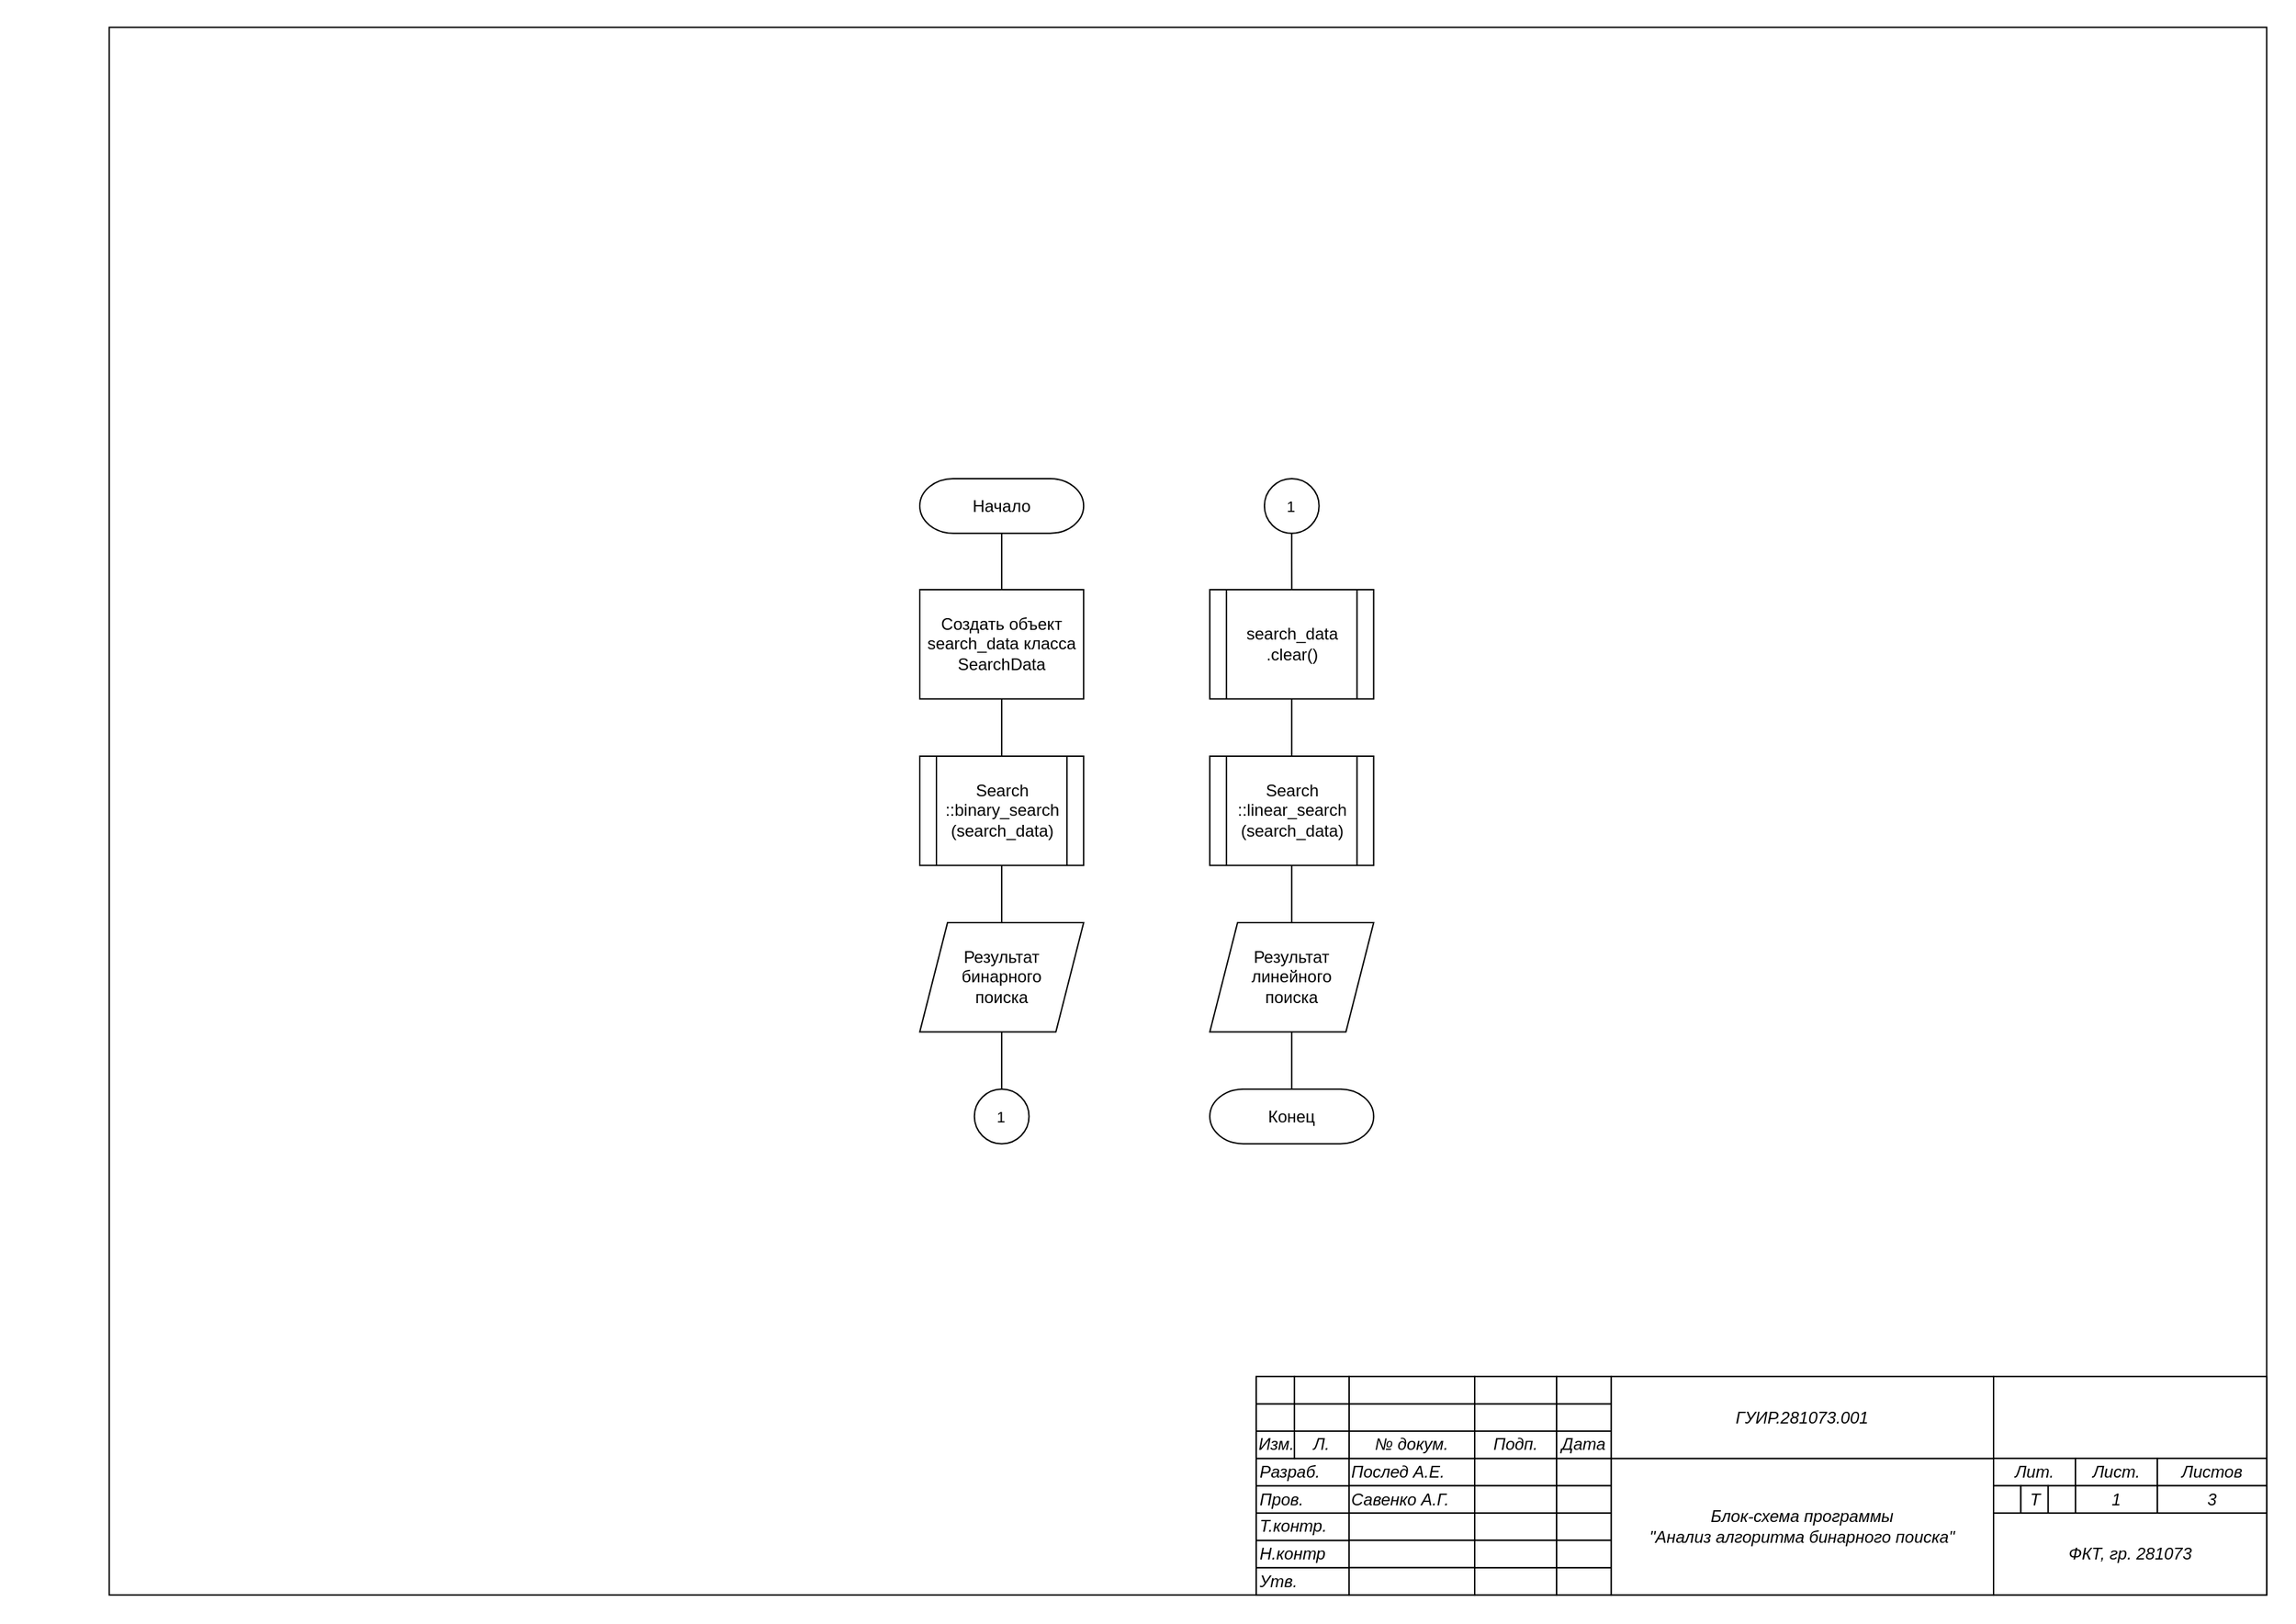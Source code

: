 <mxfile version="21.2.8" type="device" pages="3">
  <diagram name="Программа" id="xET8WpeajWXDqjrDgo5J">
    <mxGraphModel dx="2390" dy="1393" grid="1" gridSize="10" guides="1" tooltips="1" connect="1" arrows="1" fold="1" page="1" pageScale="1" pageWidth="1654" pageHeight="1169" math="0" shadow="0">
      <root>
        <mxCell id="0" />
        <mxCell id="1" parent="0" />
        <mxCell id="C2VijrxjrGzFbnaGRp3d-1" value="" style="group" vertex="1" connectable="0" parent="1">
          <mxGeometry width="1653.54" height="1169.289" as="geometry" />
        </mxCell>
        <mxCell id="C2VijrxjrGzFbnaGRp3d-2" value="" style="rounded=0;whiteSpace=wrap;html=1;aspect=fixed;fillColor=none;strokeColor=none;" vertex="1" parent="C2VijrxjrGzFbnaGRp3d-1">
          <mxGeometry width="1653.54" height="1169.289" as="geometry" />
        </mxCell>
        <mxCell id="C2VijrxjrGzFbnaGRp3d-3" value="" style="rounded=0;whiteSpace=wrap;html=1;aspect=fixed;fillColor=none;" vertex="1" parent="C2VijrxjrGzFbnaGRp3d-1">
          <mxGeometry x="78.74" y="19.685" width="1555.115" height="1129.919" as="geometry" />
        </mxCell>
        <mxCell id="C2VijrxjrGzFbnaGRp3d-4" value="" style="group" vertex="1" connectable="0" parent="C2VijrxjrGzFbnaGRp3d-1">
          <mxGeometry x="905.51" y="992.124" width="728.35" height="157.455" as="geometry" />
        </mxCell>
        <mxCell id="C2VijrxjrGzFbnaGRp3d-5" value="Утв." style="rounded=0;whiteSpace=wrap;html=1;fontFamily=Helvetica;fontStyle=2;align=left;" vertex="1" parent="C2VijrxjrGzFbnaGRp3d-4">
          <mxGeometry y="137.77" width="66.929" height="19.685" as="geometry" />
        </mxCell>
        <mxCell id="C2VijrxjrGzFbnaGRp3d-6" value="Н.контр" style="rounded=0;whiteSpace=wrap;html=1;fontFamily=Helvetica;fontStyle=2;align=left;" vertex="1" parent="C2VijrxjrGzFbnaGRp3d-4">
          <mxGeometry y="118.09" width="66.929" height="19.685" as="geometry" />
        </mxCell>
        <mxCell id="C2VijrxjrGzFbnaGRp3d-7" value="Т.контр." style="rounded=0;whiteSpace=wrap;html=1;fontFamily=Helvetica;fontStyle=2;align=left;" vertex="1" parent="C2VijrxjrGzFbnaGRp3d-4">
          <mxGeometry y="98.41" width="66.929" height="19.685" as="geometry" />
        </mxCell>
        <mxCell id="C2VijrxjrGzFbnaGRp3d-8" value="Пров." style="rounded=0;whiteSpace=wrap;html=1;fontFamily=Helvetica;fontStyle=2;align=left;" vertex="1" parent="C2VijrxjrGzFbnaGRp3d-4">
          <mxGeometry y="78.73" width="66.929" height="19.685" as="geometry" />
        </mxCell>
        <mxCell id="C2VijrxjrGzFbnaGRp3d-9" value="Разраб." style="rounded=0;whiteSpace=wrap;html=1;fontFamily=Helvetica;fontStyle=2;align=left;" vertex="1" parent="C2VijrxjrGzFbnaGRp3d-4">
          <mxGeometry y="59.05" width="66.929" height="19.685" as="geometry" />
        </mxCell>
        <mxCell id="C2VijrxjrGzFbnaGRp3d-10" value="Послед А.Е." style="rounded=0;whiteSpace=wrap;html=1;fontFamily=Helvetica;fontStyle=2;align=left;" vertex="1" parent="C2VijrxjrGzFbnaGRp3d-4">
          <mxGeometry x="66.93" y="59.04" width="90.551" height="19.685" as="geometry" />
        </mxCell>
        <mxCell id="C2VijrxjrGzFbnaGRp3d-11" value="Савенко А.Г." style="rounded=0;whiteSpace=wrap;html=1;fontFamily=Helvetica;fontStyle=2;align=left;" vertex="1" parent="C2VijrxjrGzFbnaGRp3d-4">
          <mxGeometry x="66.93" y="78.72" width="90.551" height="19.685" as="geometry" />
        </mxCell>
        <mxCell id="C2VijrxjrGzFbnaGRp3d-12" value="" style="rounded=0;whiteSpace=wrap;html=1;fontFamily=Helvetica;fontStyle=2;align=left;" vertex="1" parent="C2VijrxjrGzFbnaGRp3d-4">
          <mxGeometry x="66.93" y="98.42" width="90.551" height="19.685" as="geometry" />
        </mxCell>
        <mxCell id="C2VijrxjrGzFbnaGRp3d-13" value="" style="rounded=0;whiteSpace=wrap;html=1;fontSize=10;fontFamily=Helvetica;fontStyle=2;align=left;" vertex="1" parent="C2VijrxjrGzFbnaGRp3d-4">
          <mxGeometry x="66.93" y="118.1" width="90.551" height="19.685" as="geometry" />
        </mxCell>
        <mxCell id="C2VijrxjrGzFbnaGRp3d-14" value="" style="rounded=0;whiteSpace=wrap;html=1;fontFamily=Helvetica;fontStyle=2;align=left;" vertex="1" parent="C2VijrxjrGzFbnaGRp3d-4">
          <mxGeometry x="66.93" y="137.77" width="90.551" height="19.685" as="geometry" />
        </mxCell>
        <mxCell id="C2VijrxjrGzFbnaGRp3d-15" value="" style="rounded=0;whiteSpace=wrap;html=1;fontFamily=Helvetica;fontStyle=2;align=left;" vertex="1" parent="C2VijrxjrGzFbnaGRp3d-4">
          <mxGeometry x="157.48" y="137.77" width="59.055" height="19.685" as="geometry" />
        </mxCell>
        <mxCell id="C2VijrxjrGzFbnaGRp3d-16" value="" style="rounded=0;whiteSpace=wrap;html=1;fontFamily=Helvetica;fontStyle=2;align=left;" vertex="1" parent="C2VijrxjrGzFbnaGRp3d-4">
          <mxGeometry x="157.48" y="59.04" width="59.055" height="19.685" as="geometry" />
        </mxCell>
        <mxCell id="C2VijrxjrGzFbnaGRp3d-17" value="" style="rounded=0;whiteSpace=wrap;html=1;fontFamily=Helvetica;fontStyle=2;align=left;" vertex="1" parent="C2VijrxjrGzFbnaGRp3d-4">
          <mxGeometry x="157.48" y="78.72" width="59.055" height="19.685" as="geometry" />
        </mxCell>
        <mxCell id="C2VijrxjrGzFbnaGRp3d-18" value="" style="rounded=0;whiteSpace=wrap;html=1;fontFamily=Helvetica;fontStyle=2;align=left;" vertex="1" parent="C2VijrxjrGzFbnaGRp3d-4">
          <mxGeometry x="157.48" y="98.42" width="59.055" height="19.685" as="geometry" />
        </mxCell>
        <mxCell id="C2VijrxjrGzFbnaGRp3d-19" value="" style="rounded=0;whiteSpace=wrap;html=1;fontFamily=Helvetica;fontStyle=2;align=left;" vertex="1" parent="C2VijrxjrGzFbnaGRp3d-4">
          <mxGeometry x="157.48" y="118.1" width="59.055" height="19.685" as="geometry" />
        </mxCell>
        <mxCell id="C2VijrxjrGzFbnaGRp3d-20" value="" style="rounded=0;whiteSpace=wrap;html=1;fontFamily=Helvetica;fontStyle=2;align=left;" vertex="1" parent="C2VijrxjrGzFbnaGRp3d-4">
          <mxGeometry x="216.53" y="137.77" width="39.37" height="19.685" as="geometry" />
        </mxCell>
        <mxCell id="C2VijrxjrGzFbnaGRp3d-21" value="" style="rounded=0;whiteSpace=wrap;html=1;fontFamily=Helvetica;fontStyle=2;align=left;" vertex="1" parent="C2VijrxjrGzFbnaGRp3d-4">
          <mxGeometry x="216.53" y="59.04" width="39.37" height="19.685" as="geometry" />
        </mxCell>
        <mxCell id="C2VijrxjrGzFbnaGRp3d-22" value="" style="rounded=0;whiteSpace=wrap;html=1;fontFamily=Helvetica;fontStyle=2;align=left;" vertex="1" parent="C2VijrxjrGzFbnaGRp3d-4">
          <mxGeometry x="216.53" y="78.72" width="39.37" height="19.685" as="geometry" />
        </mxCell>
        <mxCell id="C2VijrxjrGzFbnaGRp3d-23" value="" style="rounded=0;whiteSpace=wrap;html=1;fontFamily=Helvetica;fontStyle=2;align=left;" vertex="1" parent="C2VijrxjrGzFbnaGRp3d-4">
          <mxGeometry x="216.53" y="98.42" width="39.37" height="19.685" as="geometry" />
        </mxCell>
        <mxCell id="C2VijrxjrGzFbnaGRp3d-24" value="" style="rounded=0;whiteSpace=wrap;html=1;fontFamily=Helvetica;fontStyle=2;align=left;" vertex="1" parent="C2VijrxjrGzFbnaGRp3d-4">
          <mxGeometry x="216.53" y="118.1" width="39.37" height="19.685" as="geometry" />
        </mxCell>
        <mxCell id="C2VijrxjrGzFbnaGRp3d-25" value="№ докум." style="rounded=0;whiteSpace=wrap;html=1;fontFamily=Helvetica;fontStyle=2;align=center;" vertex="1" parent="C2VijrxjrGzFbnaGRp3d-4">
          <mxGeometry x="66.93" y="39.36" width="90.551" height="19.685" as="geometry" />
        </mxCell>
        <mxCell id="C2VijrxjrGzFbnaGRp3d-26" value="Подп." style="rounded=0;whiteSpace=wrap;html=1;fontFamily=Helvetica;fontStyle=2;align=center;" vertex="1" parent="C2VijrxjrGzFbnaGRp3d-4">
          <mxGeometry x="157.48" y="39.36" width="59.055" height="19.685" as="geometry" />
        </mxCell>
        <mxCell id="C2VijrxjrGzFbnaGRp3d-27" value="Дата" style="rounded=0;whiteSpace=wrap;html=1;fontFamily=Helvetica;fontStyle=2;align=center;" vertex="1" parent="C2VijrxjrGzFbnaGRp3d-4">
          <mxGeometry x="216.53" y="39.36" width="39.37" height="19.685" as="geometry" />
        </mxCell>
        <mxCell id="C2VijrxjrGzFbnaGRp3d-28" value="" style="rounded=0;whiteSpace=wrap;html=1;fontFamily=Helvetica;fontStyle=2;align=left;" vertex="1" parent="C2VijrxjrGzFbnaGRp3d-4">
          <mxGeometry x="66.93" y="19.68" width="90.551" height="19.685" as="geometry" />
        </mxCell>
        <mxCell id="C2VijrxjrGzFbnaGRp3d-29" value="" style="rounded=0;whiteSpace=wrap;html=1;fontFamily=Helvetica;fontStyle=2;align=left;" vertex="1" parent="C2VijrxjrGzFbnaGRp3d-4">
          <mxGeometry x="157.48" y="19.68" width="59.055" height="19.685" as="geometry" />
        </mxCell>
        <mxCell id="C2VijrxjrGzFbnaGRp3d-30" value="" style="rounded=0;whiteSpace=wrap;html=1;fontFamily=Helvetica;fontStyle=2;align=left;" vertex="1" parent="C2VijrxjrGzFbnaGRp3d-4">
          <mxGeometry x="216.53" y="19.68" width="39.37" height="19.685" as="geometry" />
        </mxCell>
        <mxCell id="C2VijrxjrGzFbnaGRp3d-31" value="" style="rounded=0;whiteSpace=wrap;html=1;fontFamily=Helvetica;fontStyle=2;align=left;" vertex="1" parent="C2VijrxjrGzFbnaGRp3d-4">
          <mxGeometry x="66.93" width="90.551" height="19.685" as="geometry" />
        </mxCell>
        <mxCell id="C2VijrxjrGzFbnaGRp3d-32" value="" style="rounded=0;whiteSpace=wrap;html=1;fontFamily=Helvetica;fontStyle=2;align=left;" vertex="1" parent="C2VijrxjrGzFbnaGRp3d-4">
          <mxGeometry x="157.48" width="59.055" height="19.685" as="geometry" />
        </mxCell>
        <mxCell id="C2VijrxjrGzFbnaGRp3d-33" value="" style="rounded=0;whiteSpace=wrap;html=1;fontFamily=Helvetica;fontStyle=2;align=left;" vertex="1" parent="C2VijrxjrGzFbnaGRp3d-4">
          <mxGeometry x="216.53" width="39.37" height="19.685" as="geometry" />
        </mxCell>
        <mxCell id="C2VijrxjrGzFbnaGRp3d-34" value="Изм." style="rounded=0;whiteSpace=wrap;html=1;fontFamily=Helvetica;fontStyle=2;align=center;" vertex="1" parent="C2VijrxjrGzFbnaGRp3d-4">
          <mxGeometry y="39.36" width="27.559" height="19.685" as="geometry" />
        </mxCell>
        <mxCell id="C2VijrxjrGzFbnaGRp3d-35" value="Л." style="rounded=0;whiteSpace=wrap;html=1;fontFamily=Helvetica;fontStyle=2;align=center;" vertex="1" parent="C2VijrxjrGzFbnaGRp3d-4">
          <mxGeometry x="27.56" y="39.36" width="39.37" height="19.685" as="geometry" />
        </mxCell>
        <mxCell id="C2VijrxjrGzFbnaGRp3d-36" value="" style="rounded=0;whiteSpace=wrap;html=1;fontFamily=Helvetica;fontStyle=2;align=left;" vertex="1" parent="C2VijrxjrGzFbnaGRp3d-4">
          <mxGeometry y="19.68" width="27.559" height="19.685" as="geometry" />
        </mxCell>
        <mxCell id="C2VijrxjrGzFbnaGRp3d-37" value="" style="rounded=0;whiteSpace=wrap;html=1;fontFamily=Helvetica;fontStyle=2;align=left;" vertex="1" parent="C2VijrxjrGzFbnaGRp3d-4">
          <mxGeometry x="27.56" y="19.68" width="39.37" height="19.685" as="geometry" />
        </mxCell>
        <mxCell id="C2VijrxjrGzFbnaGRp3d-38" value="" style="rounded=0;whiteSpace=wrap;html=1;fontFamily=Helvetica;fontStyle=2;align=left;" vertex="1" parent="C2VijrxjrGzFbnaGRp3d-4">
          <mxGeometry width="27.559" height="19.685" as="geometry" />
        </mxCell>
        <mxCell id="C2VijrxjrGzFbnaGRp3d-39" value="" style="rounded=0;whiteSpace=wrap;html=1;fontFamily=Helvetica;fontStyle=2;align=left;" vertex="1" parent="C2VijrxjrGzFbnaGRp3d-4">
          <mxGeometry x="27.56" width="39.37" height="19.685" as="geometry" />
        </mxCell>
        <mxCell id="C2VijrxjrGzFbnaGRp3d-40" value="Блок-схема программы&lt;br&gt;&quot;Анализ алгоритма бинарного поиска&quot;" style="rounded=0;whiteSpace=wrap;html=1;fontFamily=Helvetica;fontStyle=2;align=center;" vertex="1" parent="C2VijrxjrGzFbnaGRp3d-4">
          <mxGeometry x="255.9" y="59.03" width="275.59" height="98.425" as="geometry" />
        </mxCell>
        <mxCell id="C2VijrxjrGzFbnaGRp3d-41" value="ГУИР.281073.001" style="rounded=0;whiteSpace=wrap;html=1;fontFamily=Helvetica;fontStyle=2;align=center;" vertex="1" parent="C2VijrxjrGzFbnaGRp3d-4">
          <mxGeometry x="255.9" y="3.411e-13" width="275.59" height="59.055" as="geometry" />
        </mxCell>
        <mxCell id="C2VijrxjrGzFbnaGRp3d-42" value="" style="rounded=0;whiteSpace=wrap;html=1;fontFamily=Helvetica;fontStyle=2;align=center;" vertex="1" parent="C2VijrxjrGzFbnaGRp3d-4">
          <mxGeometry x="531.49" y="3.411e-13" width="196.85" height="59.055" as="geometry" />
        </mxCell>
        <mxCell id="C2VijrxjrGzFbnaGRp3d-43" value="ФКТ, гр. 281073" style="rounded=0;whiteSpace=wrap;html=1;fontFamily=Helvetica;fontStyle=2;align=center;" vertex="1" parent="C2VijrxjrGzFbnaGRp3d-4">
          <mxGeometry x="531.49" y="98.4" width="196.85" height="59.055" as="geometry" />
        </mxCell>
        <mxCell id="C2VijrxjrGzFbnaGRp3d-44" value="Лит." style="rounded=0;whiteSpace=wrap;html=1;fontFamily=Helvetica;fontStyle=2;align=center;" vertex="1" parent="C2VijrxjrGzFbnaGRp3d-4">
          <mxGeometry x="531.49" y="59.05" width="59.055" height="19.685" as="geometry" />
        </mxCell>
        <mxCell id="C2VijrxjrGzFbnaGRp3d-45" value="Лист." style="rounded=0;whiteSpace=wrap;html=1;fontFamily=Helvetica;fontStyle=2;align=center;" vertex="1" parent="C2VijrxjrGzFbnaGRp3d-4">
          <mxGeometry x="590.54" y="59.03" width="59.055" height="19.685" as="geometry" />
        </mxCell>
        <mxCell id="C2VijrxjrGzFbnaGRp3d-46" value="Листов" style="rounded=0;whiteSpace=wrap;html=1;fontFamily=Helvetica;fontStyle=2;align=center;" vertex="1" parent="C2VijrxjrGzFbnaGRp3d-4">
          <mxGeometry x="649.59" y="59.03" width="78.74" height="19.685" as="geometry" />
        </mxCell>
        <mxCell id="C2VijrxjrGzFbnaGRp3d-47" value="1" style="rounded=0;whiteSpace=wrap;html=1;fontFamily=Helvetica;fontStyle=2;align=center;" vertex="1" parent="C2VijrxjrGzFbnaGRp3d-4">
          <mxGeometry x="590.55" y="78.71" width="59.055" height="19.685" as="geometry" />
        </mxCell>
        <mxCell id="C2VijrxjrGzFbnaGRp3d-48" value="3" style="rounded=0;whiteSpace=wrap;html=1;fontFamily=Helvetica;fontStyle=2;align=center;" vertex="1" parent="C2VijrxjrGzFbnaGRp3d-4">
          <mxGeometry x="649.61" y="78.71" width="78.74" height="19.685" as="geometry" />
        </mxCell>
        <mxCell id="C2VijrxjrGzFbnaGRp3d-49" value="" style="rounded=0;whiteSpace=wrap;html=1;fontFamily=Helvetica;fontStyle=2;align=center;" vertex="1" parent="C2VijrxjrGzFbnaGRp3d-4">
          <mxGeometry x="531.49" y="78.73" width="19.685" height="19.685" as="geometry" />
        </mxCell>
        <mxCell id="C2VijrxjrGzFbnaGRp3d-50" value="Т" style="rounded=0;whiteSpace=wrap;html=1;fontFamily=Helvetica;fontStyle=2;align=center;" vertex="1" parent="C2VijrxjrGzFbnaGRp3d-4">
          <mxGeometry x="551.17" y="78.71" width="19.685" height="19.685" as="geometry" />
        </mxCell>
        <mxCell id="C2VijrxjrGzFbnaGRp3d-51" value="" style="rounded=0;whiteSpace=wrap;html=1;fontFamily=Helvetica;fontStyle=2;align=center;" vertex="1" parent="C2VijrxjrGzFbnaGRp3d-4">
          <mxGeometry x="570.85" y="78.73" width="19.685" height="19.685" as="geometry" />
        </mxCell>
        <mxCell id="C2VijrxjrGzFbnaGRp3d-169" value="" style="group" vertex="1" connectable="0" parent="C2VijrxjrGzFbnaGRp3d-1">
          <mxGeometry x="663" y="345" width="327.17" height="479.37" as="geometry" />
        </mxCell>
        <mxCell id="C2VijrxjrGzFbnaGRp3d-136" value="Начало" style="strokeWidth=1;html=1;shape=stencil(xVXBboMwDP0ajkxAtK49Tqw79rJJO7vUpVFDgpysdH+/0IBaoDCayyQO+Bne83NsJWCpPkCJQRJJKDBgb0GSfCIVXIJRZAObOTh4EbmwcuFq6ULQJWbGYScgDluBLqMNqSNWfGcaBi4PSNzUWbYOolf7Tf2wNFNSWhKupO5kbvKWDLi0/0ZnRxY9PTuZnyZ2UWkVCjRIHfRqbuOAIHn3VornKX14KHUdtbp/KX09rhT7Ka19uhf3xeKZHdx4GLsjt1zNPDAvuZb9cXdezRzIzXY3IsdSi4wtIEu3kB1zUt9yd7fIEurlHiTadKFOeK2+P99T/lsGweUNw8vycQagzL5QrwZqKFgTn0M4cx2SMlC3ocMvgHIMLU+4F5B3UrpCLG/g5uzvl7vwcNzr2TyKf7Tsc8aZUBonNsHigzm7oCPDydK9IpyY2j0Xwt1OYwsxILig7q68AL8=);whiteSpace=wrap;aspect=fixed;" vertex="1" parent="C2VijrxjrGzFbnaGRp3d-169">
          <mxGeometry width="118.11" height="39.37" as="geometry" />
        </mxCell>
        <mxCell id="C2VijrxjrGzFbnaGRp3d-138" value="Результат&lt;br&gt;бинарного &lt;br&gt;поиска" style="shape=parallelogram;perimeter=parallelogramPerimeter;whiteSpace=wrap;html=1;fixedSize=1;aspect=fixed;" vertex="1" parent="C2VijrxjrGzFbnaGRp3d-169">
          <mxGeometry y="320" width="118.11" height="78.74" as="geometry" />
        </mxCell>
        <mxCell id="C2VijrxjrGzFbnaGRp3d-139" value="Создать объект search_data класса SearchData" style="rounded=0;whiteSpace=wrap;html=1;aspect=fixed;" vertex="1" parent="C2VijrxjrGzFbnaGRp3d-169">
          <mxGeometry y="80" width="118.11" height="78.74" as="geometry" />
        </mxCell>
        <mxCell id="C2VijrxjrGzFbnaGRp3d-146" style="edgeStyle=orthogonalEdgeStyle;shape=connector;rounded=0;orthogonalLoop=1;jettySize=auto;html=1;labelBackgroundColor=default;strokeColor=default;fontFamily=Helvetica;fontSize=11;fontColor=default;endArrow=none;endFill=0;" edge="1" parent="C2VijrxjrGzFbnaGRp3d-169" source="C2VijrxjrGzFbnaGRp3d-136" target="C2VijrxjrGzFbnaGRp3d-139">
          <mxGeometry relative="1" as="geometry" />
        </mxCell>
        <mxCell id="C2VijrxjrGzFbnaGRp3d-142" style="edgeStyle=orthogonalEdgeStyle;rounded=0;orthogonalLoop=1;jettySize=auto;html=1;endArrow=none;endFill=0;" edge="1" parent="C2VijrxjrGzFbnaGRp3d-169" source="C2VijrxjrGzFbnaGRp3d-140" target="C2VijrxjrGzFbnaGRp3d-138">
          <mxGeometry relative="1" as="geometry" />
        </mxCell>
        <mxCell id="C2VijrxjrGzFbnaGRp3d-140" value="Search ::binary_search (search_data)" style="shape=process;whiteSpace=wrap;html=1;backgroundOutline=1;aspect=fixed;" vertex="1" parent="C2VijrxjrGzFbnaGRp3d-169">
          <mxGeometry y="200" width="118.11" height="78.74" as="geometry" />
        </mxCell>
        <mxCell id="C2VijrxjrGzFbnaGRp3d-141" style="edgeStyle=orthogonalEdgeStyle;rounded=0;orthogonalLoop=1;jettySize=auto;html=1;endArrow=none;endFill=0;" edge="1" parent="C2VijrxjrGzFbnaGRp3d-169" source="C2VijrxjrGzFbnaGRp3d-139" target="C2VijrxjrGzFbnaGRp3d-140">
          <mxGeometry relative="1" as="geometry" />
        </mxCell>
        <mxCell id="C2VijrxjrGzFbnaGRp3d-143" value="search_data .clear()" style="shape=process;whiteSpace=wrap;html=1;backgroundOutline=1;aspect=fixed;" vertex="1" parent="C2VijrxjrGzFbnaGRp3d-169">
          <mxGeometry x="209.06" y="80" width="118.11" height="78.74" as="geometry" />
        </mxCell>
        <mxCell id="C2VijrxjrGzFbnaGRp3d-148" value="Результат&lt;br&gt;линейного&lt;br&gt;поиска" style="shape=parallelogram;perimeter=parallelogramPerimeter;whiteSpace=wrap;html=1;fixedSize=1;aspect=fixed;" vertex="1" parent="C2VijrxjrGzFbnaGRp3d-169">
          <mxGeometry x="209.06" y="320" width="118.11" height="78.74" as="geometry" />
        </mxCell>
        <mxCell id="C2VijrxjrGzFbnaGRp3d-151" style="edgeStyle=orthogonalEdgeStyle;rounded=0;orthogonalLoop=1;jettySize=auto;html=1;endArrow=none;endFill=0;" edge="1" source="C2VijrxjrGzFbnaGRp3d-152" target="C2VijrxjrGzFbnaGRp3d-148" parent="C2VijrxjrGzFbnaGRp3d-169">
          <mxGeometry relative="1" as="geometry" />
        </mxCell>
        <mxCell id="C2VijrxjrGzFbnaGRp3d-152" value="Search ::linear_search (search_data)" style="shape=process;whiteSpace=wrap;html=1;backgroundOutline=1;aspect=fixed;" vertex="1" parent="C2VijrxjrGzFbnaGRp3d-169">
          <mxGeometry x="209.06" y="200" width="118.11" height="78.74" as="geometry" />
        </mxCell>
        <mxCell id="C2VijrxjrGzFbnaGRp3d-164" style="edgeStyle=orthogonalEdgeStyle;shape=connector;rounded=0;orthogonalLoop=1;jettySize=auto;html=1;labelBackgroundColor=default;strokeColor=default;fontFamily=Helvetica;fontSize=11;fontColor=default;endArrow=none;endFill=0;" edge="1" parent="C2VijrxjrGzFbnaGRp3d-169" source="C2VijrxjrGzFbnaGRp3d-143" target="C2VijrxjrGzFbnaGRp3d-152">
          <mxGeometry relative="1" as="geometry" />
        </mxCell>
        <mxCell id="C2VijrxjrGzFbnaGRp3d-159" value="1" style="ellipse;whiteSpace=wrap;html=1;aspect=fixed;fontFamily=Helvetica;fontSize=11;fontColor=default;" vertex="1" parent="C2VijrxjrGzFbnaGRp3d-169">
          <mxGeometry x="39.37" y="440" width="39.37" height="39.37" as="geometry" />
        </mxCell>
        <mxCell id="C2VijrxjrGzFbnaGRp3d-166" style="edgeStyle=orthogonalEdgeStyle;shape=connector;rounded=0;orthogonalLoop=1;jettySize=auto;html=1;labelBackgroundColor=default;strokeColor=default;fontFamily=Helvetica;fontSize=11;fontColor=default;endArrow=none;endFill=0;" edge="1" parent="C2VijrxjrGzFbnaGRp3d-169" source="C2VijrxjrGzFbnaGRp3d-138" target="C2VijrxjrGzFbnaGRp3d-159">
          <mxGeometry relative="1" as="geometry" />
        </mxCell>
        <mxCell id="C2VijrxjrGzFbnaGRp3d-165" style="edgeStyle=orthogonalEdgeStyle;shape=connector;rounded=0;orthogonalLoop=1;jettySize=auto;html=1;labelBackgroundColor=default;strokeColor=default;fontFamily=Helvetica;fontSize=11;fontColor=default;endArrow=none;endFill=0;" edge="1" parent="C2VijrxjrGzFbnaGRp3d-169" source="C2VijrxjrGzFbnaGRp3d-160" target="C2VijrxjrGzFbnaGRp3d-143">
          <mxGeometry relative="1" as="geometry" />
        </mxCell>
        <mxCell id="C2VijrxjrGzFbnaGRp3d-160" value="1" style="ellipse;whiteSpace=wrap;html=1;aspect=fixed;fontFamily=Helvetica;fontSize=11;fontColor=default;" vertex="1" parent="C2VijrxjrGzFbnaGRp3d-169">
          <mxGeometry x="248.43" width="39.37" height="39.37" as="geometry" />
        </mxCell>
        <mxCell id="C2VijrxjrGzFbnaGRp3d-167" value="Конец" style="strokeWidth=1;html=1;shape=stencil(xVXBboMwDP0ajkxAtK49Tqw79rJJO7vUpVFDgpysdH+/0IBaoDCayyQO+Bne83NsJWCpPkCJQRJJKDBgb0GSfCIVXIJRZAObOTh4EbmwcuFq6ULQJWbGYScgDluBLqMNqSNWfGcaBi4PSNzUWbYOolf7Tf2wNFNSWhKupO5kbvKWDLi0/0ZnRxY9PTuZnyZ2UWkVCjRIHfRqbuOAIHn3VornKX14KHUdtbp/KX09rhT7Ka19uhf3xeKZHdx4GLsjt1zNPDAvuZb9cXdezRzIzXY3IsdSi4wtIEu3kB1zUt9yd7fIEurlHiTadKFOeK2+P99T/lsGweUNw8vycQagzL5QrwZqKFgTn0M4cx2SMlC3ocMvgHIMLU+4F5B3UrpCLG/g5uzvl7vwcNzr2TyKf7Tsc8aZUBonNsHigzm7oCPDydK9IpyY2j0Xwt1OYwsxILig7q68AL8=);whiteSpace=wrap;aspect=fixed;" vertex="1" parent="C2VijrxjrGzFbnaGRp3d-169">
          <mxGeometry x="209.06" y="440" width="118.11" height="39.37" as="geometry" />
        </mxCell>
        <mxCell id="C2VijrxjrGzFbnaGRp3d-168" style="edgeStyle=orthogonalEdgeStyle;shape=connector;rounded=0;orthogonalLoop=1;jettySize=auto;html=1;labelBackgroundColor=default;strokeColor=default;fontFamily=Helvetica;fontSize=11;fontColor=default;endArrow=none;endFill=0;" edge="1" parent="C2VijrxjrGzFbnaGRp3d-169" source="C2VijrxjrGzFbnaGRp3d-148" target="C2VijrxjrGzFbnaGRp3d-167">
          <mxGeometry relative="1" as="geometry" />
        </mxCell>
      </root>
    </mxGraphModel>
  </diagram>
  <diagram id="12vq9Y3TH4f5e7eWbLYs" name="Бинарный поиск">
    <mxGraphModel dx="2607" dy="1520" grid="1" gridSize="10" guides="1" tooltips="1" connect="1" arrows="1" fold="1" page="1" pageScale="1" pageWidth="1654" pageHeight="1169" math="0" shadow="0">
      <root>
        <mxCell id="0" />
        <mxCell id="1" parent="0" />
        <mxCell id="O8id9JBs3odU8axEPJ_L-1" value="" style="group" vertex="1" connectable="0" parent="1">
          <mxGeometry width="1653.54" height="1169.289" as="geometry" />
        </mxCell>
        <mxCell id="O8id9JBs3odU8axEPJ_L-2" value="" style="rounded=0;whiteSpace=wrap;html=1;aspect=fixed;fillColor=none;strokeColor=none;" vertex="1" parent="O8id9JBs3odU8axEPJ_L-1">
          <mxGeometry width="1653.54" height="1169.289" as="geometry" />
        </mxCell>
        <mxCell id="O8id9JBs3odU8axEPJ_L-3" value="" style="rounded=0;whiteSpace=wrap;html=1;aspect=fixed;fillColor=none;" vertex="1" parent="O8id9JBs3odU8axEPJ_L-1">
          <mxGeometry x="78.74" y="19.685" width="1555.115" height="1129.919" as="geometry" />
        </mxCell>
        <mxCell id="O8id9JBs3odU8axEPJ_L-4" value="" style="group" vertex="1" connectable="0" parent="O8id9JBs3odU8axEPJ_L-1">
          <mxGeometry x="905.51" y="992.124" width="728.35" height="157.455" as="geometry" />
        </mxCell>
        <mxCell id="O8id9JBs3odU8axEPJ_L-5" value="Утв." style="rounded=0;whiteSpace=wrap;html=1;fontFamily=Helvetica;fontStyle=2;align=left;" vertex="1" parent="O8id9JBs3odU8axEPJ_L-4">
          <mxGeometry y="137.77" width="66.929" height="19.685" as="geometry" />
        </mxCell>
        <mxCell id="O8id9JBs3odU8axEPJ_L-6" value="Н.контр" style="rounded=0;whiteSpace=wrap;html=1;fontFamily=Helvetica;fontStyle=2;align=left;" vertex="1" parent="O8id9JBs3odU8axEPJ_L-4">
          <mxGeometry y="118.09" width="66.929" height="19.685" as="geometry" />
        </mxCell>
        <mxCell id="O8id9JBs3odU8axEPJ_L-7" value="Т.контр." style="rounded=0;whiteSpace=wrap;html=1;fontFamily=Helvetica;fontStyle=2;align=left;" vertex="1" parent="O8id9JBs3odU8axEPJ_L-4">
          <mxGeometry y="98.41" width="66.929" height="19.685" as="geometry" />
        </mxCell>
        <mxCell id="O8id9JBs3odU8axEPJ_L-8" value="Пров." style="rounded=0;whiteSpace=wrap;html=1;fontFamily=Helvetica;fontStyle=2;align=left;" vertex="1" parent="O8id9JBs3odU8axEPJ_L-4">
          <mxGeometry y="78.73" width="66.929" height="19.685" as="geometry" />
        </mxCell>
        <mxCell id="O8id9JBs3odU8axEPJ_L-9" value="Разраб." style="rounded=0;whiteSpace=wrap;html=1;fontFamily=Helvetica;fontStyle=2;align=left;" vertex="1" parent="O8id9JBs3odU8axEPJ_L-4">
          <mxGeometry y="59.05" width="66.929" height="19.685" as="geometry" />
        </mxCell>
        <mxCell id="O8id9JBs3odU8axEPJ_L-10" value="Послед А.Е." style="rounded=0;whiteSpace=wrap;html=1;fontFamily=Helvetica;fontStyle=2;align=left;" vertex="1" parent="O8id9JBs3odU8axEPJ_L-4">
          <mxGeometry x="66.93" y="59.04" width="90.551" height="19.685" as="geometry" />
        </mxCell>
        <mxCell id="O8id9JBs3odU8axEPJ_L-11" value="Савенко А.Г." style="rounded=0;whiteSpace=wrap;html=1;fontFamily=Helvetica;fontStyle=2;align=left;" vertex="1" parent="O8id9JBs3odU8axEPJ_L-4">
          <mxGeometry x="66.93" y="78.72" width="90.551" height="19.685" as="geometry" />
        </mxCell>
        <mxCell id="O8id9JBs3odU8axEPJ_L-12" value="" style="rounded=0;whiteSpace=wrap;html=1;fontFamily=Helvetica;fontStyle=2;align=left;" vertex="1" parent="O8id9JBs3odU8axEPJ_L-4">
          <mxGeometry x="66.93" y="98.42" width="90.551" height="19.685" as="geometry" />
        </mxCell>
        <mxCell id="O8id9JBs3odU8axEPJ_L-13" value="" style="rounded=0;whiteSpace=wrap;html=1;fontSize=10;fontFamily=Helvetica;fontStyle=2;align=left;" vertex="1" parent="O8id9JBs3odU8axEPJ_L-4">
          <mxGeometry x="66.93" y="118.1" width="90.551" height="19.685" as="geometry" />
        </mxCell>
        <mxCell id="O8id9JBs3odU8axEPJ_L-14" value="" style="rounded=0;whiteSpace=wrap;html=1;fontFamily=Helvetica;fontStyle=2;align=left;" vertex="1" parent="O8id9JBs3odU8axEPJ_L-4">
          <mxGeometry x="66.93" y="137.77" width="90.551" height="19.685" as="geometry" />
        </mxCell>
        <mxCell id="O8id9JBs3odU8axEPJ_L-15" value="" style="rounded=0;whiteSpace=wrap;html=1;fontFamily=Helvetica;fontStyle=2;align=left;" vertex="1" parent="O8id9JBs3odU8axEPJ_L-4">
          <mxGeometry x="157.48" y="137.77" width="59.055" height="19.685" as="geometry" />
        </mxCell>
        <mxCell id="O8id9JBs3odU8axEPJ_L-16" value="" style="rounded=0;whiteSpace=wrap;html=1;fontFamily=Helvetica;fontStyle=2;align=left;" vertex="1" parent="O8id9JBs3odU8axEPJ_L-4">
          <mxGeometry x="157.48" y="59.04" width="59.055" height="19.685" as="geometry" />
        </mxCell>
        <mxCell id="O8id9JBs3odU8axEPJ_L-17" value="" style="rounded=0;whiteSpace=wrap;html=1;fontFamily=Helvetica;fontStyle=2;align=left;" vertex="1" parent="O8id9JBs3odU8axEPJ_L-4">
          <mxGeometry x="157.48" y="78.72" width="59.055" height="19.685" as="geometry" />
        </mxCell>
        <mxCell id="O8id9JBs3odU8axEPJ_L-18" value="" style="rounded=0;whiteSpace=wrap;html=1;fontFamily=Helvetica;fontStyle=2;align=left;" vertex="1" parent="O8id9JBs3odU8axEPJ_L-4">
          <mxGeometry x="157.48" y="98.42" width="59.055" height="19.685" as="geometry" />
        </mxCell>
        <mxCell id="O8id9JBs3odU8axEPJ_L-19" value="" style="rounded=0;whiteSpace=wrap;html=1;fontFamily=Helvetica;fontStyle=2;align=left;" vertex="1" parent="O8id9JBs3odU8axEPJ_L-4">
          <mxGeometry x="157.48" y="118.1" width="59.055" height="19.685" as="geometry" />
        </mxCell>
        <mxCell id="O8id9JBs3odU8axEPJ_L-20" value="" style="rounded=0;whiteSpace=wrap;html=1;fontFamily=Helvetica;fontStyle=2;align=left;" vertex="1" parent="O8id9JBs3odU8axEPJ_L-4">
          <mxGeometry x="216.53" y="137.77" width="39.37" height="19.685" as="geometry" />
        </mxCell>
        <mxCell id="O8id9JBs3odU8axEPJ_L-21" value="" style="rounded=0;whiteSpace=wrap;html=1;fontFamily=Helvetica;fontStyle=2;align=left;" vertex="1" parent="O8id9JBs3odU8axEPJ_L-4">
          <mxGeometry x="216.53" y="59.04" width="39.37" height="19.685" as="geometry" />
        </mxCell>
        <mxCell id="O8id9JBs3odU8axEPJ_L-22" value="" style="rounded=0;whiteSpace=wrap;html=1;fontFamily=Helvetica;fontStyle=2;align=left;" vertex="1" parent="O8id9JBs3odU8axEPJ_L-4">
          <mxGeometry x="216.53" y="78.72" width="39.37" height="19.685" as="geometry" />
        </mxCell>
        <mxCell id="O8id9JBs3odU8axEPJ_L-23" value="" style="rounded=0;whiteSpace=wrap;html=1;fontFamily=Helvetica;fontStyle=2;align=left;" vertex="1" parent="O8id9JBs3odU8axEPJ_L-4">
          <mxGeometry x="216.53" y="98.42" width="39.37" height="19.685" as="geometry" />
        </mxCell>
        <mxCell id="O8id9JBs3odU8axEPJ_L-24" value="" style="rounded=0;whiteSpace=wrap;html=1;fontFamily=Helvetica;fontStyle=2;align=left;" vertex="1" parent="O8id9JBs3odU8axEPJ_L-4">
          <mxGeometry x="216.53" y="118.1" width="39.37" height="19.685" as="geometry" />
        </mxCell>
        <mxCell id="O8id9JBs3odU8axEPJ_L-25" value="№ докум." style="rounded=0;whiteSpace=wrap;html=1;fontFamily=Helvetica;fontStyle=2;align=center;" vertex="1" parent="O8id9JBs3odU8axEPJ_L-4">
          <mxGeometry x="66.93" y="39.36" width="90.551" height="19.685" as="geometry" />
        </mxCell>
        <mxCell id="O8id9JBs3odU8axEPJ_L-26" value="Подп." style="rounded=0;whiteSpace=wrap;html=1;fontFamily=Helvetica;fontStyle=2;align=center;" vertex="1" parent="O8id9JBs3odU8axEPJ_L-4">
          <mxGeometry x="157.48" y="39.36" width="59.055" height="19.685" as="geometry" />
        </mxCell>
        <mxCell id="O8id9JBs3odU8axEPJ_L-27" value="Дата" style="rounded=0;whiteSpace=wrap;html=1;fontFamily=Helvetica;fontStyle=2;align=center;" vertex="1" parent="O8id9JBs3odU8axEPJ_L-4">
          <mxGeometry x="216.53" y="39.36" width="39.37" height="19.685" as="geometry" />
        </mxCell>
        <mxCell id="O8id9JBs3odU8axEPJ_L-28" value="" style="rounded=0;whiteSpace=wrap;html=1;fontFamily=Helvetica;fontStyle=2;align=left;" vertex="1" parent="O8id9JBs3odU8axEPJ_L-4">
          <mxGeometry x="66.93" y="19.68" width="90.551" height="19.685" as="geometry" />
        </mxCell>
        <mxCell id="O8id9JBs3odU8axEPJ_L-29" value="" style="rounded=0;whiteSpace=wrap;html=1;fontFamily=Helvetica;fontStyle=2;align=left;" vertex="1" parent="O8id9JBs3odU8axEPJ_L-4">
          <mxGeometry x="157.48" y="19.68" width="59.055" height="19.685" as="geometry" />
        </mxCell>
        <mxCell id="O8id9JBs3odU8axEPJ_L-30" value="" style="rounded=0;whiteSpace=wrap;html=1;fontFamily=Helvetica;fontStyle=2;align=left;" vertex="1" parent="O8id9JBs3odU8axEPJ_L-4">
          <mxGeometry x="216.53" y="19.68" width="39.37" height="19.685" as="geometry" />
        </mxCell>
        <mxCell id="O8id9JBs3odU8axEPJ_L-31" value="" style="rounded=0;whiteSpace=wrap;html=1;fontFamily=Helvetica;fontStyle=2;align=left;" vertex="1" parent="O8id9JBs3odU8axEPJ_L-4">
          <mxGeometry x="66.93" width="90.551" height="19.685" as="geometry" />
        </mxCell>
        <mxCell id="O8id9JBs3odU8axEPJ_L-32" value="" style="rounded=0;whiteSpace=wrap;html=1;fontFamily=Helvetica;fontStyle=2;align=left;" vertex="1" parent="O8id9JBs3odU8axEPJ_L-4">
          <mxGeometry x="157.48" width="59.055" height="19.685" as="geometry" />
        </mxCell>
        <mxCell id="O8id9JBs3odU8axEPJ_L-33" value="" style="rounded=0;whiteSpace=wrap;html=1;fontFamily=Helvetica;fontStyle=2;align=left;" vertex="1" parent="O8id9JBs3odU8axEPJ_L-4">
          <mxGeometry x="216.53" width="39.37" height="19.685" as="geometry" />
        </mxCell>
        <mxCell id="O8id9JBs3odU8axEPJ_L-34" value="Изм." style="rounded=0;whiteSpace=wrap;html=1;fontFamily=Helvetica;fontStyle=2;align=center;" vertex="1" parent="O8id9JBs3odU8axEPJ_L-4">
          <mxGeometry y="39.36" width="27.559" height="19.685" as="geometry" />
        </mxCell>
        <mxCell id="O8id9JBs3odU8axEPJ_L-35" value="Л." style="rounded=0;whiteSpace=wrap;html=1;fontFamily=Helvetica;fontStyle=2;align=center;" vertex="1" parent="O8id9JBs3odU8axEPJ_L-4">
          <mxGeometry x="27.56" y="39.36" width="39.37" height="19.685" as="geometry" />
        </mxCell>
        <mxCell id="O8id9JBs3odU8axEPJ_L-36" value="" style="rounded=0;whiteSpace=wrap;html=1;fontFamily=Helvetica;fontStyle=2;align=left;" vertex="1" parent="O8id9JBs3odU8axEPJ_L-4">
          <mxGeometry y="19.68" width="27.559" height="19.685" as="geometry" />
        </mxCell>
        <mxCell id="O8id9JBs3odU8axEPJ_L-37" value="" style="rounded=0;whiteSpace=wrap;html=1;fontFamily=Helvetica;fontStyle=2;align=left;" vertex="1" parent="O8id9JBs3odU8axEPJ_L-4">
          <mxGeometry x="27.56" y="19.68" width="39.37" height="19.685" as="geometry" />
        </mxCell>
        <mxCell id="O8id9JBs3odU8axEPJ_L-38" value="" style="rounded=0;whiteSpace=wrap;html=1;fontFamily=Helvetica;fontStyle=2;align=left;" vertex="1" parent="O8id9JBs3odU8axEPJ_L-4">
          <mxGeometry width="27.559" height="19.685" as="geometry" />
        </mxCell>
        <mxCell id="O8id9JBs3odU8axEPJ_L-39" value="" style="rounded=0;whiteSpace=wrap;html=1;fontFamily=Helvetica;fontStyle=2;align=left;" vertex="1" parent="O8id9JBs3odU8axEPJ_L-4">
          <mxGeometry x="27.56" width="39.37" height="19.685" as="geometry" />
        </mxCell>
        <mxCell id="O8id9JBs3odU8axEPJ_L-40" value="Блок-схема алгоритма&lt;br&gt;&quot;Алгоритм бинарного поиска&quot;" style="rounded=0;whiteSpace=wrap;html=1;fontFamily=Helvetica;fontStyle=2;align=center;" vertex="1" parent="O8id9JBs3odU8axEPJ_L-4">
          <mxGeometry x="255.9" y="59.03" width="275.59" height="98.425" as="geometry" />
        </mxCell>
        <mxCell id="O8id9JBs3odU8axEPJ_L-41" value="ГУИР.281073.002" style="rounded=0;whiteSpace=wrap;html=1;fontFamily=Helvetica;fontStyle=2;align=center;" vertex="1" parent="O8id9JBs3odU8axEPJ_L-4">
          <mxGeometry x="255.9" y="3.411e-13" width="275.59" height="59.055" as="geometry" />
        </mxCell>
        <mxCell id="O8id9JBs3odU8axEPJ_L-42" value="" style="rounded=0;whiteSpace=wrap;html=1;fontFamily=Helvetica;fontStyle=2;align=center;" vertex="1" parent="O8id9JBs3odU8axEPJ_L-4">
          <mxGeometry x="531.49" y="3.411e-13" width="196.85" height="59.055" as="geometry" />
        </mxCell>
        <mxCell id="O8id9JBs3odU8axEPJ_L-43" value="ФКТ, гр. 281073" style="rounded=0;whiteSpace=wrap;html=1;fontFamily=Helvetica;fontStyle=2;align=center;" vertex="1" parent="O8id9JBs3odU8axEPJ_L-4">
          <mxGeometry x="531.49" y="98.4" width="196.85" height="59.055" as="geometry" />
        </mxCell>
        <mxCell id="O8id9JBs3odU8axEPJ_L-44" value="Лит." style="rounded=0;whiteSpace=wrap;html=1;fontFamily=Helvetica;fontStyle=2;align=center;" vertex="1" parent="O8id9JBs3odU8axEPJ_L-4">
          <mxGeometry x="531.49" y="59.05" width="59.055" height="19.685" as="geometry" />
        </mxCell>
        <mxCell id="O8id9JBs3odU8axEPJ_L-45" value="Лист." style="rounded=0;whiteSpace=wrap;html=1;fontFamily=Helvetica;fontStyle=2;align=center;" vertex="1" parent="O8id9JBs3odU8axEPJ_L-4">
          <mxGeometry x="590.54" y="59.03" width="59.055" height="19.685" as="geometry" />
        </mxCell>
        <mxCell id="O8id9JBs3odU8axEPJ_L-46" value="Листов" style="rounded=0;whiteSpace=wrap;html=1;fontFamily=Helvetica;fontStyle=2;align=center;" vertex="1" parent="O8id9JBs3odU8axEPJ_L-4">
          <mxGeometry x="649.59" y="59.03" width="78.74" height="19.685" as="geometry" />
        </mxCell>
        <mxCell id="O8id9JBs3odU8axEPJ_L-47" value="2" style="rounded=0;whiteSpace=wrap;html=1;fontFamily=Helvetica;fontStyle=2;align=center;" vertex="1" parent="O8id9JBs3odU8axEPJ_L-4">
          <mxGeometry x="590.55" y="78.71" width="59.055" height="19.685" as="geometry" />
        </mxCell>
        <mxCell id="O8id9JBs3odU8axEPJ_L-48" value="3" style="rounded=0;whiteSpace=wrap;html=1;fontFamily=Helvetica;fontStyle=2;align=center;" vertex="1" parent="O8id9JBs3odU8axEPJ_L-4">
          <mxGeometry x="649.61" y="78.71" width="78.74" height="19.685" as="geometry" />
        </mxCell>
        <mxCell id="O8id9JBs3odU8axEPJ_L-49" value="" style="rounded=0;whiteSpace=wrap;html=1;fontFamily=Helvetica;fontStyle=2;align=center;" vertex="1" parent="O8id9JBs3odU8axEPJ_L-4">
          <mxGeometry x="531.49" y="78.73" width="19.685" height="19.685" as="geometry" />
        </mxCell>
        <mxCell id="O8id9JBs3odU8axEPJ_L-50" value="Т" style="rounded=0;whiteSpace=wrap;html=1;fontFamily=Helvetica;fontStyle=2;align=center;" vertex="1" parent="O8id9JBs3odU8axEPJ_L-4">
          <mxGeometry x="551.17" y="78.71" width="19.685" height="19.685" as="geometry" />
        </mxCell>
        <mxCell id="O8id9JBs3odU8axEPJ_L-51" value="" style="rounded=0;whiteSpace=wrap;html=1;fontFamily=Helvetica;fontStyle=2;align=center;" vertex="1" parent="O8id9JBs3odU8axEPJ_L-4">
          <mxGeometry x="570.85" y="78.73" width="19.685" height="19.685" as="geometry" />
        </mxCell>
        <mxCell id="6NQg0BldIb21Iv9Iyl6s-38" value="" style="group" vertex="1" connectable="0" parent="O8id9JBs3odU8axEPJ_L-1">
          <mxGeometry x="537.74" y="214.64" width="637.11" height="740" as="geometry" />
        </mxCell>
        <mxCell id="6NQg0BldIb21Iv9Iyl6s-1" value="Начало" style="strokeWidth=1;html=1;shape=stencil(xVXBboMwDP0ajkxAtK49Tqw79rJJO7vUpVFDgpysdH+/0IBaoDCayyQO+Bne83NsJWCpPkCJQRJJKDBgb0GSfCIVXIJRZAObOTh4EbmwcuFq6ULQJWbGYScgDluBLqMNqSNWfGcaBi4PSNzUWbYOolf7Tf2wNFNSWhKupO5kbvKWDLi0/0ZnRxY9PTuZnyZ2UWkVCjRIHfRqbuOAIHn3VornKX14KHUdtbp/KX09rhT7Ka19uhf3xeKZHdx4GLsjt1zNPDAvuZb9cXdezRzIzXY3IsdSi4wtIEu3kB1zUt9yd7fIEurlHiTadKFOeK2+P99T/lsGweUNw8vycQagzL5QrwZqKFgTn0M4cx2SMlC3ocMvgHIMLU+4F5B3UrpCLG/g5uzvl7vwcNzr2TyKf7Tsc8aZUBonNsHigzm7oCPDydK9IpyY2j0Xwt1OYwsxILig7q68AL8=);whiteSpace=wrap;aspect=fixed;fontFamily=Helvetica;fontSize=11;fontColor=default;" vertex="1" parent="6NQg0BldIb21Iv9Iyl6s-38">
          <mxGeometry width="118.11" height="39.37" as="geometry" />
        </mxCell>
        <mxCell id="6NQg0BldIb21Iv9Iyl6s-2" value="Конец" style="strokeWidth=1;html=1;shape=stencil(xVXBboMwDP0ajkxAtK49Tqw79rJJO7vUpVFDgpysdH+/0IBaoDCayyQO+Bne83NsJWCpPkCJQRJJKDBgb0GSfCIVXIJRZAObOTh4EbmwcuFq6ULQJWbGYScgDluBLqMNqSNWfGcaBi4PSNzUWbYOolf7Tf2wNFNSWhKupO5kbvKWDLi0/0ZnRxY9PTuZnyZ2UWkVCjRIHfRqbuOAIHn3VornKX14KHUdtbp/KX09rhT7Ka19uhf3xeKZHdx4GLsjt1zNPDAvuZb9cXdezRzIzXY3IsdSi4wtIEu3kB1zUt9yd7fIEurlHiTadKFOeK2+P99T/lsGweUNw8vycQagzL5QrwZqKFgTn0M4cx2SMlC3ocMvgHIMLU+4F5B3UrpCLG/g5uzvl7vwcNzr2TyKf7Tsc8aZUBonNsHigzm7oCPDydK9IpyY2j0Xwt1OYwsxILig7q68AL8=);whiteSpace=wrap;aspect=fixed;fontFamily=Helvetica;fontSize=11;fontColor=default;" vertex="1" parent="6NQg0BldIb21Iv9Iyl6s-38">
          <mxGeometry x="519" y="80" width="118.11" height="39.37" as="geometry" />
        </mxCell>
        <mxCell id="6NQg0BldIb21Iv9Iyl6s-3" value="left = 0&lt;br&gt;right&amp;nbsp; = размер массива" style="rounded=0;whiteSpace=wrap;html=1;aspect=fixed;fontFamily=Helvetica;fontSize=11;fontColor=default;" vertex="1" parent="6NQg0BldIb21Iv9Iyl6s-38">
          <mxGeometry y="80.63" width="118.11" height="78.74" as="geometry" />
        </mxCell>
        <mxCell id="6NQg0BldIb21Iv9Iyl6s-4" style="edgeStyle=orthogonalEdgeStyle;shape=connector;rounded=0;orthogonalLoop=1;jettySize=auto;html=1;labelBackgroundColor=default;strokeColor=default;fontFamily=Helvetica;fontSize=11;fontColor=default;endArrow=none;endFill=0;" edge="1" parent="6NQg0BldIb21Iv9Iyl6s-38" source="6NQg0BldIb21Iv9Iyl6s-1" target="6NQg0BldIb21Iv9Iyl6s-3">
          <mxGeometry relative="1" as="geometry" />
        </mxCell>
        <mxCell id="6NQg0BldIb21Iv9Iyl6s-5" value="left пока меньше либо равно right" style="shape=loopLimit;whiteSpace=wrap;html=1;aspect=fixed;fontFamily=Helvetica;fontSize=11;fontColor=default;" vertex="1" parent="6NQg0BldIb21Iv9Iyl6s-38">
          <mxGeometry x="1" y="200.63" width="118.11" height="78.74" as="geometry" />
        </mxCell>
        <mxCell id="6NQg0BldIb21Iv9Iyl6s-6" value="position = left + (right - left) / 2" style="rounded=0;whiteSpace=wrap;html=1;aspect=fixed;fontFamily=Helvetica;fontSize=11;fontColor=default;" vertex="1" parent="6NQg0BldIb21Iv9Iyl6s-38">
          <mxGeometry x="199.63" y="80.63" width="118.11" height="78.74" as="geometry" />
        </mxCell>
        <mxCell id="6NQg0BldIb21Iv9Iyl6s-7" value="1" style="ellipse;whiteSpace=wrap;html=1;aspect=fixed;fontFamily=Helvetica;fontSize=11;fontColor=default;" vertex="1" parent="6NQg0BldIb21Iv9Iyl6s-38">
          <mxGeometry x="40.37" y="320.63" width="39.37" height="39.37" as="geometry" />
        </mxCell>
        <mxCell id="6NQg0BldIb21Iv9Iyl6s-12" style="edgeStyle=orthogonalEdgeStyle;shape=connector;rounded=0;orthogonalLoop=1;jettySize=auto;html=1;labelBackgroundColor=default;strokeColor=default;fontFamily=Helvetica;fontSize=11;fontColor=default;endArrow=none;endFill=0;" edge="1" parent="6NQg0BldIb21Iv9Iyl6s-38" source="6NQg0BldIb21Iv9Iyl6s-5" target="6NQg0BldIb21Iv9Iyl6s-7">
          <mxGeometry relative="1" as="geometry" />
        </mxCell>
        <mxCell id="6NQg0BldIb21Iv9Iyl6s-8" value="Конец 1" style="ellipse;whiteSpace=wrap;html=1;aspect=fixed;fontFamily=Helvetica;fontSize=11;fontColor=default;" vertex="1" parent="6NQg0BldIb21Iv9Iyl6s-38">
          <mxGeometry x="40.37" y="380.63" width="39.37" height="39.37" as="geometry" />
        </mxCell>
        <mxCell id="6NQg0BldIb21Iv9Iyl6s-9" value="left" style="shape=loopLimit;whiteSpace=wrap;html=1;aspect=fixed;direction=west;fontFamily=Helvetica;fontSize=11;fontColor=default;" vertex="1" parent="6NQg0BldIb21Iv9Iyl6s-38">
          <mxGeometry x="1" y="460.63" width="118.11" height="78.74" as="geometry" />
        </mxCell>
        <mxCell id="6NQg0BldIb21Iv9Iyl6s-11" style="edgeStyle=orthogonalEdgeStyle;shape=connector;rounded=0;orthogonalLoop=1;jettySize=auto;html=1;labelBackgroundColor=default;strokeColor=default;fontFamily=Helvetica;fontSize=11;fontColor=default;endArrow=none;endFill=0;" edge="1" parent="6NQg0BldIb21Iv9Iyl6s-38" source="6NQg0BldIb21Iv9Iyl6s-8" target="6NQg0BldIb21Iv9Iyl6s-9">
          <mxGeometry relative="1" as="geometry" />
        </mxCell>
        <mxCell id="6NQg0BldIb21Iv9Iyl6s-14" style="edgeStyle=orthogonalEdgeStyle;shape=connector;rounded=0;orthogonalLoop=1;jettySize=auto;html=1;labelBackgroundColor=default;strokeColor=default;fontFamily=Helvetica;fontSize=11;fontColor=default;endArrow=none;endFill=0;" edge="1" parent="6NQg0BldIb21Iv9Iyl6s-38" source="6NQg0BldIb21Iv9Iyl6s-13" target="6NQg0BldIb21Iv9Iyl6s-6">
          <mxGeometry relative="1" as="geometry" />
        </mxCell>
        <mxCell id="6NQg0BldIb21Iv9Iyl6s-13" value="1" style="ellipse;whiteSpace=wrap;html=1;aspect=fixed;fontFamily=Helvetica;fontSize=11;fontColor=default;" vertex="1" parent="6NQg0BldIb21Iv9Iyl6s-38">
          <mxGeometry x="239" width="39.37" height="39.37" as="geometry" />
        </mxCell>
        <mxCell id="6NQg0BldIb21Iv9Iyl6s-15" value="массив[position] = искомое" style="rhombus;whiteSpace=wrap;html=1;aspect=fixed;fontFamily=Helvetica;fontSize=11;fontColor=default;" vertex="1" parent="6NQg0BldIb21Iv9Iyl6s-38">
          <mxGeometry x="200" y="200.63" width="118.11" height="78.74" as="geometry" />
        </mxCell>
        <mxCell id="6NQg0BldIb21Iv9Iyl6s-16" style="edgeStyle=orthogonalEdgeStyle;shape=connector;rounded=0;orthogonalLoop=1;jettySize=auto;html=1;labelBackgroundColor=default;strokeColor=default;fontFamily=Helvetica;fontSize=11;fontColor=default;endArrow=none;endFill=0;" edge="1" parent="6NQg0BldIb21Iv9Iyl6s-38" source="6NQg0BldIb21Iv9Iyl6s-6" target="6NQg0BldIb21Iv9Iyl6s-15">
          <mxGeometry relative="1" as="geometry" />
        </mxCell>
        <mxCell id="6NQg0BldIb21Iv9Iyl6s-20" style="edgeStyle=orthogonalEdgeStyle;shape=connector;rounded=0;orthogonalLoop=1;jettySize=auto;html=1;labelBackgroundColor=default;strokeColor=default;fontFamily=Helvetica;fontSize=11;fontColor=default;endArrow=none;endFill=0;" edge="1" parent="6NQg0BldIb21Iv9Iyl6s-38" source="6NQg0BldIb21Iv9Iyl6s-18" target="6NQg0BldIb21Iv9Iyl6s-2">
          <mxGeometry relative="1" as="geometry" />
        </mxCell>
        <mxCell id="6NQg0BldIb21Iv9Iyl6s-18" value="Выход" style="ellipse;whiteSpace=wrap;html=1;aspect=fixed;fontFamily=Helvetica;fontSize=11;fontColor=default;" vertex="1" parent="6NQg0BldIb21Iv9Iyl6s-38">
          <mxGeometry x="558.37" width="39.37" height="39.37" as="geometry" />
        </mxCell>
        <mxCell id="6NQg0BldIb21Iv9Iyl6s-21" value="Результат = массив[position]" style="rounded=0;whiteSpace=wrap;html=1;aspect=fixed;fontFamily=Helvetica;fontSize=11;fontColor=default;" vertex="1" parent="6NQg0BldIb21Iv9Iyl6s-38">
          <mxGeometry x="200" y="320.63" width="118.11" height="78.74" as="geometry" />
        </mxCell>
        <mxCell id="6NQg0BldIb21Iv9Iyl6s-24" value="Да" style="edgeStyle=orthogonalEdgeStyle;shape=connector;rounded=0;orthogonalLoop=1;jettySize=auto;html=1;labelBackgroundColor=default;strokeColor=default;fontFamily=Helvetica;fontSize=11;fontColor=default;endArrow=none;endFill=0;" edge="1" parent="6NQg0BldIb21Iv9Iyl6s-38" source="6NQg0BldIb21Iv9Iyl6s-15" target="6NQg0BldIb21Iv9Iyl6s-21">
          <mxGeometry x="-0.454" relative="1" as="geometry">
            <mxPoint as="offset" />
          </mxGeometry>
        </mxCell>
        <mxCell id="6NQg0BldIb21Iv9Iyl6s-22" value="Выход" style="ellipse;whiteSpace=wrap;html=1;aspect=fixed;fontFamily=Helvetica;fontSize=11;fontColor=default;" vertex="1" parent="6NQg0BldIb21Iv9Iyl6s-38">
          <mxGeometry x="239.37" y="440.63" width="39.37" height="39.37" as="geometry" />
        </mxCell>
        <mxCell id="6NQg0BldIb21Iv9Iyl6s-23" style="edgeStyle=orthogonalEdgeStyle;shape=connector;rounded=0;orthogonalLoop=1;jettySize=auto;html=1;labelBackgroundColor=default;strokeColor=default;fontFamily=Helvetica;fontSize=11;fontColor=default;endArrow=none;endFill=0;" edge="1" parent="6NQg0BldIb21Iv9Iyl6s-38" source="6NQg0BldIb21Iv9Iyl6s-21" target="6NQg0BldIb21Iv9Iyl6s-22">
          <mxGeometry relative="1" as="geometry" />
        </mxCell>
        <mxCell id="6NQg0BldIb21Iv9Iyl6s-25" value="Выход" style="ellipse;whiteSpace=wrap;html=1;aspect=fixed;fontFamily=Helvetica;fontSize=11;fontColor=default;" vertex="1" parent="6NQg0BldIb21Iv9Iyl6s-38">
          <mxGeometry x="40.37" y="700.63" width="39.37" height="39.37" as="geometry" />
        </mxCell>
        <mxCell id="6NQg0BldIb21Iv9Iyl6s-28" style="edgeStyle=orthogonalEdgeStyle;shape=connector;rounded=0;orthogonalLoop=1;jettySize=auto;html=1;labelBackgroundColor=default;strokeColor=default;fontFamily=Helvetica;fontSize=11;fontColor=default;endArrow=none;endFill=0;" edge="1" parent="6NQg0BldIb21Iv9Iyl6s-38" source="6NQg0BldIb21Iv9Iyl6s-26" target="6NQg0BldIb21Iv9Iyl6s-25">
          <mxGeometry relative="1" as="geometry" />
        </mxCell>
        <mxCell id="6NQg0BldIb21Iv9Iyl6s-26" value="Результат = -1" style="rounded=0;whiteSpace=wrap;html=1;aspect=fixed;fontFamily=Helvetica;fontSize=11;fontColor=default;" vertex="1" parent="6NQg0BldIb21Iv9Iyl6s-38">
          <mxGeometry x="1" y="580.63" width="118.11" height="78.74" as="geometry" />
        </mxCell>
        <mxCell id="6NQg0BldIb21Iv9Iyl6s-27" style="edgeStyle=orthogonalEdgeStyle;shape=connector;rounded=0;orthogonalLoop=1;jettySize=auto;html=1;labelBackgroundColor=default;strokeColor=default;fontFamily=Helvetica;fontSize=11;fontColor=default;endArrow=none;endFill=0;" edge="1" parent="6NQg0BldIb21Iv9Iyl6s-38" source="6NQg0BldIb21Iv9Iyl6s-9" target="6NQg0BldIb21Iv9Iyl6s-26">
          <mxGeometry relative="1" as="geometry" />
        </mxCell>
        <mxCell id="6NQg0BldIb21Iv9Iyl6s-29" value="массив[position] &amp;lt; искомое" style="rhombus;whiteSpace=wrap;html=1;aspect=fixed;fontFamily=Helvetica;fontSize=11;fontColor=default;" vertex="1" parent="6NQg0BldIb21Iv9Iyl6s-38">
          <mxGeometry x="359" y="320.63" width="118.11" height="78.74" as="geometry" />
        </mxCell>
        <mxCell id="6NQg0BldIb21Iv9Iyl6s-30" value="Нет" style="edgeStyle=orthogonalEdgeStyle;shape=connector;rounded=0;orthogonalLoop=1;jettySize=auto;html=1;labelBackgroundColor=default;strokeColor=default;fontFamily=Helvetica;fontSize=11;fontColor=default;endArrow=none;endFill=0;" edge="1" parent="6NQg0BldIb21Iv9Iyl6s-38" source="6NQg0BldIb21Iv9Iyl6s-15" target="6NQg0BldIb21Iv9Iyl6s-29">
          <mxGeometry x="-0.879" y="9" relative="1" as="geometry">
            <mxPoint as="offset" />
          </mxGeometry>
        </mxCell>
        <mxCell id="6NQg0BldIb21Iv9Iyl6s-31" value="left = position + 1" style="rounded=0;whiteSpace=wrap;html=1;aspect=fixed;fontFamily=Helvetica;fontSize=11;fontColor=default;" vertex="1" parent="6NQg0BldIb21Iv9Iyl6s-38">
          <mxGeometry x="359" y="440.63" width="118.11" height="78.74" as="geometry" />
        </mxCell>
        <mxCell id="6NQg0BldIb21Iv9Iyl6s-33" value="Да" style="edgeStyle=orthogonalEdgeStyle;shape=connector;rounded=0;orthogonalLoop=1;jettySize=auto;html=1;labelBackgroundColor=default;strokeColor=default;fontFamily=Helvetica;fontSize=11;fontColor=default;endArrow=none;endFill=0;" edge="1" parent="6NQg0BldIb21Iv9Iyl6s-38" source="6NQg0BldIb21Iv9Iyl6s-29" target="6NQg0BldIb21Iv9Iyl6s-31">
          <mxGeometry x="-0.454" y="1" relative="1" as="geometry">
            <mxPoint as="offset" />
          </mxGeometry>
        </mxCell>
        <mxCell id="6NQg0BldIb21Iv9Iyl6s-32" value="right = position + 1" style="rounded=0;whiteSpace=wrap;html=1;aspect=fixed;fontFamily=Helvetica;fontSize=11;fontColor=default;" vertex="1" parent="6NQg0BldIb21Iv9Iyl6s-38">
          <mxGeometry x="519" y="440.63" width="118.11" height="78.74" as="geometry" />
        </mxCell>
        <mxCell id="6NQg0BldIb21Iv9Iyl6s-34" value="Нет" style="edgeStyle=orthogonalEdgeStyle;shape=connector;rounded=0;orthogonalLoop=1;jettySize=auto;html=1;labelBackgroundColor=default;strokeColor=default;fontFamily=Helvetica;fontSize=11;fontColor=default;endArrow=none;endFill=0;" edge="1" parent="6NQg0BldIb21Iv9Iyl6s-38" source="6NQg0BldIb21Iv9Iyl6s-29" target="6NQg0BldIb21Iv9Iyl6s-32">
          <mxGeometry x="-0.869" y="9" relative="1" as="geometry">
            <mxPoint as="offset" />
          </mxGeometry>
        </mxCell>
        <mxCell id="6NQg0BldIb21Iv9Iyl6s-35" value="Конец 1" style="ellipse;whiteSpace=wrap;html=1;aspect=fixed;fontFamily=Helvetica;fontSize=11;fontColor=default;" vertex="1" parent="6NQg0BldIb21Iv9Iyl6s-38">
          <mxGeometry x="479.63" y="560.63" width="39.37" height="39.37" as="geometry" />
        </mxCell>
        <mxCell id="6NQg0BldIb21Iv9Iyl6s-36" style="edgeStyle=orthogonalEdgeStyle;shape=connector;rounded=0;orthogonalLoop=1;jettySize=auto;html=1;labelBackgroundColor=default;strokeColor=default;fontFamily=Helvetica;fontSize=11;fontColor=default;endArrow=none;endFill=0;" edge="1" parent="6NQg0BldIb21Iv9Iyl6s-38" source="6NQg0BldIb21Iv9Iyl6s-31" target="6NQg0BldIb21Iv9Iyl6s-35">
          <mxGeometry relative="1" as="geometry">
            <Array as="points">
              <mxPoint x="439" y="550.63" />
              <mxPoint x="499" y="550.63" />
            </Array>
          </mxGeometry>
        </mxCell>
        <mxCell id="6NQg0BldIb21Iv9Iyl6s-37" style="edgeStyle=orthogonalEdgeStyle;shape=connector;rounded=0;orthogonalLoop=1;jettySize=auto;html=1;labelBackgroundColor=default;strokeColor=default;fontFamily=Helvetica;fontSize=11;fontColor=default;endArrow=none;endFill=0;" edge="1" parent="6NQg0BldIb21Iv9Iyl6s-38" source="6NQg0BldIb21Iv9Iyl6s-32" target="6NQg0BldIb21Iv9Iyl6s-35">
          <mxGeometry relative="1" as="geometry">
            <Array as="points">
              <mxPoint x="578" y="540.63" />
              <mxPoint x="499" y="540.63" />
            </Array>
          </mxGeometry>
        </mxCell>
      </root>
    </mxGraphModel>
  </diagram>
  <diagram id="GhP4E5wHciQYwAo35xxT" name="Линейный поиск">
    <mxGraphModel dx="3585" dy="2090" grid="1" gridSize="10" guides="1" tooltips="1" connect="1" arrows="1" fold="1" page="1" pageScale="1" pageWidth="1654" pageHeight="1169" math="0" shadow="0">
      <root>
        <mxCell id="0" />
        <mxCell id="1" parent="0" />
        <mxCell id="sZrGrmneKzBNBomx1m1W-1" value="" style="group" vertex="1" connectable="0" parent="1">
          <mxGeometry width="1653.54" height="1169.289" as="geometry" />
        </mxCell>
        <mxCell id="sZrGrmneKzBNBomx1m1W-2" value="" style="rounded=0;whiteSpace=wrap;html=1;aspect=fixed;fillColor=none;strokeColor=none;" vertex="1" parent="sZrGrmneKzBNBomx1m1W-1">
          <mxGeometry width="1653.54" height="1169.289" as="geometry" />
        </mxCell>
        <mxCell id="sZrGrmneKzBNBomx1m1W-3" value="" style="rounded=0;whiteSpace=wrap;html=1;aspect=fixed;fillColor=none;" vertex="1" parent="sZrGrmneKzBNBomx1m1W-1">
          <mxGeometry x="78.74" y="19.685" width="1555.115" height="1129.919" as="geometry" />
        </mxCell>
        <mxCell id="sZrGrmneKzBNBomx1m1W-4" value="" style="group" vertex="1" connectable="0" parent="sZrGrmneKzBNBomx1m1W-1">
          <mxGeometry x="905.51" y="992.124" width="728.35" height="157.455" as="geometry" />
        </mxCell>
        <mxCell id="sZrGrmneKzBNBomx1m1W-5" value="Утв." style="rounded=0;whiteSpace=wrap;html=1;fontFamily=Helvetica;fontStyle=2;align=left;" vertex="1" parent="sZrGrmneKzBNBomx1m1W-4">
          <mxGeometry y="137.77" width="66.929" height="19.685" as="geometry" />
        </mxCell>
        <mxCell id="sZrGrmneKzBNBomx1m1W-6" value="Н.контр" style="rounded=0;whiteSpace=wrap;html=1;fontFamily=Helvetica;fontStyle=2;align=left;" vertex="1" parent="sZrGrmneKzBNBomx1m1W-4">
          <mxGeometry y="118.09" width="66.929" height="19.685" as="geometry" />
        </mxCell>
        <mxCell id="sZrGrmneKzBNBomx1m1W-7" value="Т.контр." style="rounded=0;whiteSpace=wrap;html=1;fontFamily=Helvetica;fontStyle=2;align=left;" vertex="1" parent="sZrGrmneKzBNBomx1m1W-4">
          <mxGeometry y="98.41" width="66.929" height="19.685" as="geometry" />
        </mxCell>
        <mxCell id="sZrGrmneKzBNBomx1m1W-8" value="Пров." style="rounded=0;whiteSpace=wrap;html=1;fontFamily=Helvetica;fontStyle=2;align=left;" vertex="1" parent="sZrGrmneKzBNBomx1m1W-4">
          <mxGeometry y="78.73" width="66.929" height="19.685" as="geometry" />
        </mxCell>
        <mxCell id="sZrGrmneKzBNBomx1m1W-9" value="Разраб." style="rounded=0;whiteSpace=wrap;html=1;fontFamily=Helvetica;fontStyle=2;align=left;" vertex="1" parent="sZrGrmneKzBNBomx1m1W-4">
          <mxGeometry y="59.05" width="66.929" height="19.685" as="geometry" />
        </mxCell>
        <mxCell id="sZrGrmneKzBNBomx1m1W-10" value="Послед А.Е." style="rounded=0;whiteSpace=wrap;html=1;fontFamily=Helvetica;fontStyle=2;align=left;" vertex="1" parent="sZrGrmneKzBNBomx1m1W-4">
          <mxGeometry x="66.93" y="59.04" width="90.551" height="19.685" as="geometry" />
        </mxCell>
        <mxCell id="sZrGrmneKzBNBomx1m1W-11" value="Савенко А.Г." style="rounded=0;whiteSpace=wrap;html=1;fontFamily=Helvetica;fontStyle=2;align=left;" vertex="1" parent="sZrGrmneKzBNBomx1m1W-4">
          <mxGeometry x="66.93" y="78.72" width="90.551" height="19.685" as="geometry" />
        </mxCell>
        <mxCell id="sZrGrmneKzBNBomx1m1W-12" value="" style="rounded=0;whiteSpace=wrap;html=1;fontFamily=Helvetica;fontStyle=2;align=left;" vertex="1" parent="sZrGrmneKzBNBomx1m1W-4">
          <mxGeometry x="66.93" y="98.42" width="90.551" height="19.685" as="geometry" />
        </mxCell>
        <mxCell id="sZrGrmneKzBNBomx1m1W-13" value="" style="rounded=0;whiteSpace=wrap;html=1;fontSize=10;fontFamily=Helvetica;fontStyle=2;align=left;" vertex="1" parent="sZrGrmneKzBNBomx1m1W-4">
          <mxGeometry x="66.93" y="118.1" width="90.551" height="19.685" as="geometry" />
        </mxCell>
        <mxCell id="sZrGrmneKzBNBomx1m1W-14" value="" style="rounded=0;whiteSpace=wrap;html=1;fontFamily=Helvetica;fontStyle=2;align=left;" vertex="1" parent="sZrGrmneKzBNBomx1m1W-4">
          <mxGeometry x="66.93" y="137.77" width="90.551" height="19.685" as="geometry" />
        </mxCell>
        <mxCell id="sZrGrmneKzBNBomx1m1W-15" value="" style="rounded=0;whiteSpace=wrap;html=1;fontFamily=Helvetica;fontStyle=2;align=left;" vertex="1" parent="sZrGrmneKzBNBomx1m1W-4">
          <mxGeometry x="157.48" y="137.77" width="59.055" height="19.685" as="geometry" />
        </mxCell>
        <mxCell id="sZrGrmneKzBNBomx1m1W-16" value="" style="rounded=0;whiteSpace=wrap;html=1;fontFamily=Helvetica;fontStyle=2;align=left;" vertex="1" parent="sZrGrmneKzBNBomx1m1W-4">
          <mxGeometry x="157.48" y="59.04" width="59.055" height="19.685" as="geometry" />
        </mxCell>
        <mxCell id="sZrGrmneKzBNBomx1m1W-17" value="" style="rounded=0;whiteSpace=wrap;html=1;fontFamily=Helvetica;fontStyle=2;align=left;" vertex="1" parent="sZrGrmneKzBNBomx1m1W-4">
          <mxGeometry x="157.48" y="78.72" width="59.055" height="19.685" as="geometry" />
        </mxCell>
        <mxCell id="sZrGrmneKzBNBomx1m1W-18" value="" style="rounded=0;whiteSpace=wrap;html=1;fontFamily=Helvetica;fontStyle=2;align=left;" vertex="1" parent="sZrGrmneKzBNBomx1m1W-4">
          <mxGeometry x="157.48" y="98.42" width="59.055" height="19.685" as="geometry" />
        </mxCell>
        <mxCell id="sZrGrmneKzBNBomx1m1W-19" value="" style="rounded=0;whiteSpace=wrap;html=1;fontFamily=Helvetica;fontStyle=2;align=left;" vertex="1" parent="sZrGrmneKzBNBomx1m1W-4">
          <mxGeometry x="157.48" y="118.1" width="59.055" height="19.685" as="geometry" />
        </mxCell>
        <mxCell id="sZrGrmneKzBNBomx1m1W-20" value="" style="rounded=0;whiteSpace=wrap;html=1;fontFamily=Helvetica;fontStyle=2;align=left;" vertex="1" parent="sZrGrmneKzBNBomx1m1W-4">
          <mxGeometry x="216.53" y="137.77" width="39.37" height="19.685" as="geometry" />
        </mxCell>
        <mxCell id="sZrGrmneKzBNBomx1m1W-21" value="" style="rounded=0;whiteSpace=wrap;html=1;fontFamily=Helvetica;fontStyle=2;align=left;" vertex="1" parent="sZrGrmneKzBNBomx1m1W-4">
          <mxGeometry x="216.53" y="59.04" width="39.37" height="19.685" as="geometry" />
        </mxCell>
        <mxCell id="sZrGrmneKzBNBomx1m1W-22" value="" style="rounded=0;whiteSpace=wrap;html=1;fontFamily=Helvetica;fontStyle=2;align=left;" vertex="1" parent="sZrGrmneKzBNBomx1m1W-4">
          <mxGeometry x="216.53" y="78.72" width="39.37" height="19.685" as="geometry" />
        </mxCell>
        <mxCell id="sZrGrmneKzBNBomx1m1W-23" value="" style="rounded=0;whiteSpace=wrap;html=1;fontFamily=Helvetica;fontStyle=2;align=left;" vertex="1" parent="sZrGrmneKzBNBomx1m1W-4">
          <mxGeometry x="216.53" y="98.42" width="39.37" height="19.685" as="geometry" />
        </mxCell>
        <mxCell id="sZrGrmneKzBNBomx1m1W-24" value="" style="rounded=0;whiteSpace=wrap;html=1;fontFamily=Helvetica;fontStyle=2;align=left;" vertex="1" parent="sZrGrmneKzBNBomx1m1W-4">
          <mxGeometry x="216.53" y="118.1" width="39.37" height="19.685" as="geometry" />
        </mxCell>
        <mxCell id="sZrGrmneKzBNBomx1m1W-25" value="№ докум." style="rounded=0;whiteSpace=wrap;html=1;fontFamily=Helvetica;fontStyle=2;align=center;" vertex="1" parent="sZrGrmneKzBNBomx1m1W-4">
          <mxGeometry x="66.93" y="39.36" width="90.551" height="19.685" as="geometry" />
        </mxCell>
        <mxCell id="sZrGrmneKzBNBomx1m1W-26" value="Подп." style="rounded=0;whiteSpace=wrap;html=1;fontFamily=Helvetica;fontStyle=2;align=center;" vertex="1" parent="sZrGrmneKzBNBomx1m1W-4">
          <mxGeometry x="157.48" y="39.36" width="59.055" height="19.685" as="geometry" />
        </mxCell>
        <mxCell id="sZrGrmneKzBNBomx1m1W-27" value="Дата" style="rounded=0;whiteSpace=wrap;html=1;fontFamily=Helvetica;fontStyle=2;align=center;" vertex="1" parent="sZrGrmneKzBNBomx1m1W-4">
          <mxGeometry x="216.53" y="39.36" width="39.37" height="19.685" as="geometry" />
        </mxCell>
        <mxCell id="sZrGrmneKzBNBomx1m1W-28" value="" style="rounded=0;whiteSpace=wrap;html=1;fontFamily=Helvetica;fontStyle=2;align=left;" vertex="1" parent="sZrGrmneKzBNBomx1m1W-4">
          <mxGeometry x="66.93" y="19.68" width="90.551" height="19.685" as="geometry" />
        </mxCell>
        <mxCell id="sZrGrmneKzBNBomx1m1W-29" value="" style="rounded=0;whiteSpace=wrap;html=1;fontFamily=Helvetica;fontStyle=2;align=left;" vertex="1" parent="sZrGrmneKzBNBomx1m1W-4">
          <mxGeometry x="157.48" y="19.68" width="59.055" height="19.685" as="geometry" />
        </mxCell>
        <mxCell id="sZrGrmneKzBNBomx1m1W-30" value="" style="rounded=0;whiteSpace=wrap;html=1;fontFamily=Helvetica;fontStyle=2;align=left;" vertex="1" parent="sZrGrmneKzBNBomx1m1W-4">
          <mxGeometry x="216.53" y="19.68" width="39.37" height="19.685" as="geometry" />
        </mxCell>
        <mxCell id="sZrGrmneKzBNBomx1m1W-31" value="" style="rounded=0;whiteSpace=wrap;html=1;fontFamily=Helvetica;fontStyle=2;align=left;" vertex="1" parent="sZrGrmneKzBNBomx1m1W-4">
          <mxGeometry x="66.93" width="90.551" height="19.685" as="geometry" />
        </mxCell>
        <mxCell id="sZrGrmneKzBNBomx1m1W-32" value="" style="rounded=0;whiteSpace=wrap;html=1;fontFamily=Helvetica;fontStyle=2;align=left;" vertex="1" parent="sZrGrmneKzBNBomx1m1W-4">
          <mxGeometry x="157.48" width="59.055" height="19.685" as="geometry" />
        </mxCell>
        <mxCell id="sZrGrmneKzBNBomx1m1W-33" value="" style="rounded=0;whiteSpace=wrap;html=1;fontFamily=Helvetica;fontStyle=2;align=left;" vertex="1" parent="sZrGrmneKzBNBomx1m1W-4">
          <mxGeometry x="216.53" width="39.37" height="19.685" as="geometry" />
        </mxCell>
        <mxCell id="sZrGrmneKzBNBomx1m1W-34" value="Изм." style="rounded=0;whiteSpace=wrap;html=1;fontFamily=Helvetica;fontStyle=2;align=center;" vertex="1" parent="sZrGrmneKzBNBomx1m1W-4">
          <mxGeometry y="39.36" width="27.559" height="19.685" as="geometry" />
        </mxCell>
        <mxCell id="sZrGrmneKzBNBomx1m1W-35" value="Л." style="rounded=0;whiteSpace=wrap;html=1;fontFamily=Helvetica;fontStyle=2;align=center;" vertex="1" parent="sZrGrmneKzBNBomx1m1W-4">
          <mxGeometry x="27.56" y="39.36" width="39.37" height="19.685" as="geometry" />
        </mxCell>
        <mxCell id="sZrGrmneKzBNBomx1m1W-36" value="" style="rounded=0;whiteSpace=wrap;html=1;fontFamily=Helvetica;fontStyle=2;align=left;" vertex="1" parent="sZrGrmneKzBNBomx1m1W-4">
          <mxGeometry y="19.68" width="27.559" height="19.685" as="geometry" />
        </mxCell>
        <mxCell id="sZrGrmneKzBNBomx1m1W-37" value="" style="rounded=0;whiteSpace=wrap;html=1;fontFamily=Helvetica;fontStyle=2;align=left;" vertex="1" parent="sZrGrmneKzBNBomx1m1W-4">
          <mxGeometry x="27.56" y="19.68" width="39.37" height="19.685" as="geometry" />
        </mxCell>
        <mxCell id="sZrGrmneKzBNBomx1m1W-38" value="" style="rounded=0;whiteSpace=wrap;html=1;fontFamily=Helvetica;fontStyle=2;align=left;" vertex="1" parent="sZrGrmneKzBNBomx1m1W-4">
          <mxGeometry width="27.559" height="19.685" as="geometry" />
        </mxCell>
        <mxCell id="sZrGrmneKzBNBomx1m1W-39" value="" style="rounded=0;whiteSpace=wrap;html=1;fontFamily=Helvetica;fontStyle=2;align=left;" vertex="1" parent="sZrGrmneKzBNBomx1m1W-4">
          <mxGeometry x="27.56" width="39.37" height="19.685" as="geometry" />
        </mxCell>
        <mxCell id="sZrGrmneKzBNBomx1m1W-40" value="Блок-схема алгоритма&lt;br&gt;&quot;Алгоритм линейного поиска&quot;" style="rounded=0;whiteSpace=wrap;html=1;fontFamily=Helvetica;fontStyle=2;align=center;" vertex="1" parent="sZrGrmneKzBNBomx1m1W-4">
          <mxGeometry x="255.9" y="59.03" width="275.59" height="98.425" as="geometry" />
        </mxCell>
        <mxCell id="sZrGrmneKzBNBomx1m1W-41" value="ГУИР.281073.003" style="rounded=0;whiteSpace=wrap;html=1;fontFamily=Helvetica;fontStyle=2;align=center;" vertex="1" parent="sZrGrmneKzBNBomx1m1W-4">
          <mxGeometry x="255.9" y="3.411e-13" width="275.59" height="59.055" as="geometry" />
        </mxCell>
        <mxCell id="sZrGrmneKzBNBomx1m1W-42" value="" style="rounded=0;whiteSpace=wrap;html=1;fontFamily=Helvetica;fontStyle=2;align=center;" vertex="1" parent="sZrGrmneKzBNBomx1m1W-4">
          <mxGeometry x="531.49" y="3.411e-13" width="196.85" height="59.055" as="geometry" />
        </mxCell>
        <mxCell id="sZrGrmneKzBNBomx1m1W-43" value="ФКТ, гр. 281073" style="rounded=0;whiteSpace=wrap;html=1;fontFamily=Helvetica;fontStyle=2;align=center;" vertex="1" parent="sZrGrmneKzBNBomx1m1W-4">
          <mxGeometry x="531.49" y="98.4" width="196.85" height="59.055" as="geometry" />
        </mxCell>
        <mxCell id="sZrGrmneKzBNBomx1m1W-44" value="Лит." style="rounded=0;whiteSpace=wrap;html=1;fontFamily=Helvetica;fontStyle=2;align=center;" vertex="1" parent="sZrGrmneKzBNBomx1m1W-4">
          <mxGeometry x="531.49" y="59.05" width="59.055" height="19.685" as="geometry" />
        </mxCell>
        <mxCell id="sZrGrmneKzBNBomx1m1W-45" value="Лист." style="rounded=0;whiteSpace=wrap;html=1;fontFamily=Helvetica;fontStyle=2;align=center;" vertex="1" parent="sZrGrmneKzBNBomx1m1W-4">
          <mxGeometry x="590.54" y="59.03" width="59.055" height="19.685" as="geometry" />
        </mxCell>
        <mxCell id="sZrGrmneKzBNBomx1m1W-46" value="Листов" style="rounded=0;whiteSpace=wrap;html=1;fontFamily=Helvetica;fontStyle=2;align=center;" vertex="1" parent="sZrGrmneKzBNBomx1m1W-4">
          <mxGeometry x="649.59" y="59.03" width="78.74" height="19.685" as="geometry" />
        </mxCell>
        <mxCell id="sZrGrmneKzBNBomx1m1W-47" value="3" style="rounded=0;whiteSpace=wrap;html=1;fontFamily=Helvetica;fontStyle=2;align=center;" vertex="1" parent="sZrGrmneKzBNBomx1m1W-4">
          <mxGeometry x="590.55" y="78.71" width="59.055" height="19.685" as="geometry" />
        </mxCell>
        <mxCell id="sZrGrmneKzBNBomx1m1W-48" value="3" style="rounded=0;whiteSpace=wrap;html=1;fontFamily=Helvetica;fontStyle=2;align=center;" vertex="1" parent="sZrGrmneKzBNBomx1m1W-4">
          <mxGeometry x="649.61" y="78.71" width="78.74" height="19.685" as="geometry" />
        </mxCell>
        <mxCell id="sZrGrmneKzBNBomx1m1W-49" value="" style="rounded=0;whiteSpace=wrap;html=1;fontFamily=Helvetica;fontStyle=2;align=center;" vertex="1" parent="sZrGrmneKzBNBomx1m1W-4">
          <mxGeometry x="531.49" y="78.73" width="19.685" height="19.685" as="geometry" />
        </mxCell>
        <mxCell id="sZrGrmneKzBNBomx1m1W-50" value="Т" style="rounded=0;whiteSpace=wrap;html=1;fontFamily=Helvetica;fontStyle=2;align=center;" vertex="1" parent="sZrGrmneKzBNBomx1m1W-4">
          <mxGeometry x="551.17" y="78.71" width="19.685" height="19.685" as="geometry" />
        </mxCell>
        <mxCell id="sZrGrmneKzBNBomx1m1W-51" value="" style="rounded=0;whiteSpace=wrap;html=1;fontFamily=Helvetica;fontStyle=2;align=center;" vertex="1" parent="sZrGrmneKzBNBomx1m1W-4">
          <mxGeometry x="570.85" y="78.73" width="19.685" height="19.685" as="geometry" />
        </mxCell>
        <mxCell id="FLE8AGwMT8QjBzceOqKJ-84" value="" style="group" vertex="1" connectable="0" parent="sZrGrmneKzBNBomx1m1W-1">
          <mxGeometry x="707.24" y="345" width="298.11" height="479.37" as="geometry" />
        </mxCell>
        <mxCell id="FLE8AGwMT8QjBzceOqKJ-71" value="Начало" style="strokeWidth=1;html=1;shape=stencil(xVXBboMwDP0ajkxAtK49Tqw79rJJO7vUpVFDgpysdH+/0IBaoDCayyQO+Bne83NsJWCpPkCJQRJJKDBgb0GSfCIVXIJRZAObOTh4EbmwcuFq6ULQJWbGYScgDluBLqMNqSNWfGcaBi4PSNzUWbYOolf7Tf2wNFNSWhKupO5kbvKWDLi0/0ZnRxY9PTuZnyZ2UWkVCjRIHfRqbuOAIHn3VornKX14KHUdtbp/KX09rhT7Ka19uhf3xeKZHdx4GLsjt1zNPDAvuZb9cXdezRzIzXY3IsdSi4wtIEu3kB1zUt9yd7fIEurlHiTadKFOeK2+P99T/lsGweUNw8vycQagzL5QrwZqKFgTn0M4cx2SMlC3ocMvgHIMLU+4F5B3UrpCLG/g5uzvl7vwcNzr2TyKf7Tsc8aZUBonNsHigzm7oCPDydK9IpyY2j0Xwt1OYwsxILig7q68AL8=);whiteSpace=wrap;aspect=fixed;fontFamily=Helvetica;fontSize=11;fontColor=default;" vertex="1" parent="FLE8AGwMT8QjBzceOqKJ-84">
          <mxGeometry x="20" width="118.11" height="39.37" as="geometry" />
        </mxCell>
        <mxCell id="FLE8AGwMT8QjBzceOqKJ-72" style="edgeStyle=orthogonalEdgeStyle;shape=connector;rounded=0;orthogonalLoop=1;jettySize=auto;html=1;labelBackgroundColor=default;strokeColor=default;fontFamily=Helvetica;fontSize=11;fontColor=default;endArrow=none;endFill=0;" edge="1" source="FLE8AGwMT8QjBzceOqKJ-71" parent="FLE8AGwMT8QjBzceOqKJ-84" target="FLE8AGwMT8QjBzceOqKJ-73">
          <mxGeometry relative="1" as="geometry">
            <mxPoint x="79" y="81" as="targetPoint" />
          </mxGeometry>
        </mxCell>
        <mxCell id="FLE8AGwMT8QjBzceOqKJ-73" value="i = 0; &lt;br&gt;размер массива;&lt;br&gt;1" style="shape=hexagon;perimeter=hexagonPerimeter2;whiteSpace=wrap;html=1;fixedSize=1;aspect=fixed;fontFamily=Helvetica;fontSize=11;fontColor=default;" vertex="1" parent="FLE8AGwMT8QjBzceOqKJ-84">
          <mxGeometry x="20" y="80" width="118.11" height="78.74" as="geometry" />
        </mxCell>
        <mxCell id="FLE8AGwMT8QjBzceOqKJ-78" value="Нет" style="edgeStyle=orthogonalEdgeStyle;shape=connector;rounded=0;orthogonalLoop=1;jettySize=auto;html=1;labelBackgroundColor=default;strokeColor=default;fontFamily=Helvetica;fontSize=11;fontColor=default;endArrow=none;endFill=0;" edge="1" parent="FLE8AGwMT8QjBzceOqKJ-84" source="FLE8AGwMT8QjBzceOqKJ-74" target="FLE8AGwMT8QjBzceOqKJ-73">
          <mxGeometry x="-1" y="-19" relative="1" as="geometry">
            <Array as="points">
              <mxPoint y="239" />
              <mxPoint y="120" />
            </Array>
            <mxPoint as="offset" />
          </mxGeometry>
        </mxCell>
        <mxCell id="FLE8AGwMT8QjBzceOqKJ-74" value="массив[i] = искомое" style="rhombus;whiteSpace=wrap;html=1;aspect=fixed;fontFamily=Helvetica;fontSize=11;fontColor=default;" vertex="1" parent="FLE8AGwMT8QjBzceOqKJ-84">
          <mxGeometry x="20" y="200" width="118.11" height="78.74" as="geometry" />
        </mxCell>
        <mxCell id="FLE8AGwMT8QjBzceOqKJ-75" style="edgeStyle=orthogonalEdgeStyle;shape=connector;rounded=0;orthogonalLoop=1;jettySize=auto;html=1;labelBackgroundColor=default;strokeColor=default;fontFamily=Helvetica;fontSize=11;fontColor=default;endArrow=none;endFill=0;" edge="1" parent="FLE8AGwMT8QjBzceOqKJ-84" source="FLE8AGwMT8QjBzceOqKJ-73" target="FLE8AGwMT8QjBzceOqKJ-74">
          <mxGeometry relative="1" as="geometry" />
        </mxCell>
        <mxCell id="FLE8AGwMT8QjBzceOqKJ-76" value="Результат = массив[i]" style="rounded=0;whiteSpace=wrap;html=1;aspect=fixed;fontFamily=Helvetica;fontSize=11;fontColor=default;" vertex="1" parent="FLE8AGwMT8QjBzceOqKJ-84">
          <mxGeometry x="20" y="320" width="118.11" height="78.74" as="geometry" />
        </mxCell>
        <mxCell id="FLE8AGwMT8QjBzceOqKJ-77" value="Да" style="edgeStyle=orthogonalEdgeStyle;shape=connector;rounded=0;orthogonalLoop=1;jettySize=auto;html=1;labelBackgroundColor=default;strokeColor=default;fontFamily=Helvetica;fontSize=11;fontColor=default;endArrow=none;endFill=0;" edge="1" parent="FLE8AGwMT8QjBzceOqKJ-84" source="FLE8AGwMT8QjBzceOqKJ-74" target="FLE8AGwMT8QjBzceOqKJ-76">
          <mxGeometry x="-0.454" relative="1" as="geometry">
            <mxPoint as="offset" />
          </mxGeometry>
        </mxCell>
        <mxCell id="FLE8AGwMT8QjBzceOqKJ-79" value="Результат = -1" style="rounded=0;whiteSpace=wrap;html=1;aspect=fixed;fontFamily=Helvetica;fontSize=11;fontColor=default;" vertex="1" parent="FLE8AGwMT8QjBzceOqKJ-84">
          <mxGeometry x="180" y="320" width="118.11" height="78.74" as="geometry" />
        </mxCell>
        <mxCell id="FLE8AGwMT8QjBzceOqKJ-80" style="edgeStyle=orthogonalEdgeStyle;shape=connector;rounded=0;orthogonalLoop=1;jettySize=auto;html=1;labelBackgroundColor=default;strokeColor=default;fontFamily=Helvetica;fontSize=11;fontColor=default;endArrow=none;endFill=0;" edge="1" parent="FLE8AGwMT8QjBzceOqKJ-84" source="FLE8AGwMT8QjBzceOqKJ-73" target="FLE8AGwMT8QjBzceOqKJ-79">
          <mxGeometry relative="1" as="geometry" />
        </mxCell>
        <mxCell id="FLE8AGwMT8QjBzceOqKJ-81" value="Конец" style="strokeWidth=1;html=1;shape=stencil(xVXBboMwDP0ajkxAtK49Tqw79rJJO7vUpVFDgpysdH+/0IBaoDCayyQO+Bne83NsJWCpPkCJQRJJKDBgb0GSfCIVXIJRZAObOTh4EbmwcuFq6ULQJWbGYScgDluBLqMNqSNWfGcaBi4PSNzUWbYOolf7Tf2wNFNSWhKupO5kbvKWDLi0/0ZnRxY9PTuZnyZ2UWkVCjRIHfRqbuOAIHn3VornKX14KHUdtbp/KX09rhT7Ka19uhf3xeKZHdx4GLsjt1zNPDAvuZb9cXdezRzIzXY3IsdSi4wtIEu3kB1zUt9yd7fIEurlHiTadKFOeK2+P99T/lsGweUNw8vycQagzL5QrwZqKFgTn0M4cx2SMlC3ocMvgHIMLU+4F5B3UrpCLG/g5uzvl7vwcNzr2TyKf7Tsc8aZUBonNsHigzm7oCPDydK9IpyY2j0Xwt1OYwsxILig7q68AL8=);whiteSpace=wrap;aspect=fixed;fontFamily=Helvetica;fontSize=11;fontColor=default;" vertex="1" parent="FLE8AGwMT8QjBzceOqKJ-84">
          <mxGeometry x="100" y="440" width="118.11" height="39.37" as="geometry" />
        </mxCell>
        <mxCell id="FLE8AGwMT8QjBzceOqKJ-82" style="edgeStyle=orthogonalEdgeStyle;shape=connector;rounded=0;orthogonalLoop=1;jettySize=auto;html=1;labelBackgroundColor=default;strokeColor=default;fontFamily=Helvetica;fontSize=11;fontColor=default;endArrow=none;endFill=0;" edge="1" parent="FLE8AGwMT8QjBzceOqKJ-84" source="FLE8AGwMT8QjBzceOqKJ-76" target="FLE8AGwMT8QjBzceOqKJ-81">
          <mxGeometry relative="1" as="geometry">
            <Array as="points">
              <mxPoint x="79" y="430" />
              <mxPoint x="159" y="430" />
            </Array>
          </mxGeometry>
        </mxCell>
        <mxCell id="FLE8AGwMT8QjBzceOqKJ-83" style="edgeStyle=orthogonalEdgeStyle;shape=connector;rounded=0;orthogonalLoop=1;jettySize=auto;html=1;labelBackgroundColor=default;strokeColor=default;fontFamily=Helvetica;fontSize=11;fontColor=default;endArrow=none;endFill=0;" edge="1" parent="FLE8AGwMT8QjBzceOqKJ-84" source="FLE8AGwMT8QjBzceOqKJ-79" target="FLE8AGwMT8QjBzceOqKJ-81">
          <mxGeometry relative="1" as="geometry">
            <Array as="points">
              <mxPoint x="239" y="420" />
              <mxPoint x="159" y="420" />
            </Array>
          </mxGeometry>
        </mxCell>
      </root>
    </mxGraphModel>
  </diagram>
</mxfile>
